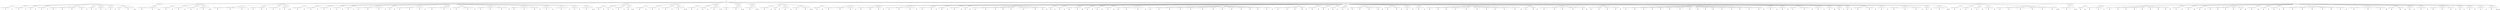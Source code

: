 digraph "b" {
newrank = true;
stylesheet = "style.css";
r0 [ label="0", style="dashed", shape=box, width=.28, height=.18, fontname="serif", fontsize=9.0 ];
{ rank=source; r0 };
v0 [ label="Boundary(8-295349-Fenland)", shape=ellipse, id="v0_Boundary(8-295349-Fenland)" fontname="sans-serif", fontsize=9.0,fixedsize=true, width=2.800000, height=.30 ];
v1 [ label="Boundary(10-1609095-Whittlesey)", shape=ellipse, id="v1_Boundary(10-1609095-Whittlesey)" fontname="sans-serif", fontsize=9.0,fixedsize=true, width=3.300000, height=.30 ];
v2 [ label="Street(Church Street)", shape=ellipse, id="v2_Street(Church Street)" fontname="sans-serif", fontsize=9.0,fixedsize=true, width=2.300000, height=.30 ];
v3 [ label="Building(685011752-Whittlesey Salvation Army)", shape=ellipse, id="v3_Building(685011752-Whittlesey Salvation Army)" fontname="sans-serif", fontsize=9.0,fixedsize=true, width=4.700000, height=.30 ];
v4 [ label="Street(Eastgate)", shape=ellipse, id="v4_Street(Eastgate)" fontname="sans-serif", fontsize=9.0,fixedsize=true, width=1.800000, height=.30 ];
v5 [ label="Building(9946755507-Harrison Rose Estate Agents)", shape=ellipse, id="v5_Building(9946755507-Harrison Rose Estate Agents)" fontname="sans-serif", fontsize=9.0,fixedsize=true, width=5.000000, height=.30 ];
v6 [ label="Street(High Causeway)", shape=ellipse, id="v6_Street(High Causeway)" fontname="sans-serif", fontsize=9.0,fixedsize=true, width=2.300000, height=.30 ];
v7 [ label="Building(1575974943-Heron Foods)", shape=ellipse, id="v7_Building(1575974943-Heron Foods)" fontname="sans-serif", fontsize=9.0,fixedsize=true, width=3.400000, height=.30 ];
v8 [ label="Street(Kings Delph)", shape=ellipse, id="v8_Street(Kings Delph)" fontname="sans-serif", fontsize=9.0,fixedsize=true, width=2.100000, height=.30 ];
v9 [ label="Building(4915712697-New Peterborough Auto)", shape=ellipse, id="v9_Building(4915712697-New Peterborough Auto)" fontname="sans-serif", fontsize=9.0,fixedsize=true, width=4.400000, height=.30 ];
v10 [ label="Street(Market Street)", shape=ellipse, id="v10_Street(Market Street)" fontname="sans-serif", fontsize=9.0,fixedsize=true, width=2.300000, height=.30 ];
v11 [ label="Building(5838014735-Whittlesey Museum)", shape=ellipse, id="v11_Building(5838014735-Whittlesey Museum)" fontname="sans-serif", fontsize=9.0,fixedsize=true, width=4.000000, height=.30 ];
v12 [ label="Building(1575955489-Quinns Bar)", shape=ellipse, id="v12_Building(1575955489-Quinns Bar)" fontname="sans-serif", fontsize=9.0,fixedsize=true, width=3.300000, height=.30 ];
v13 [ label="Building(11227976005-Boome Hair & Beauty)", shape=ellipse, id="v13_Building(11227976005-Boome Hair & Beauty)" fontname="sans-serif", fontsize=9.0,fixedsize=true, width=4.300000, height=.30 ];
v14 [ label="Building(11227975991-Aspect Fires)", shape=ellipse, id="v14_Building(11227975991-Aspect Fires)" fontname="sans-serif", fontsize=9.0,fixedsize=true, width=3.600000, height=.30 ];
v15 [ label="Street(Queen Street)", shape=ellipse, id="v15_Street(Queen Street)" fontname="sans-serif", fontsize=9.0,fixedsize=true, width=2.200000, height=.30 ];
v16 [ label="Building(9258516308-Domino's)", shape=ellipse, id="v16_Building(9258516308-Domino's)" fontname="sans-serif", fontsize=9.0,fixedsize=true, width=3.100000, height=.30 ];
v17 [ label="Street(Ramsey Road)", shape=ellipse, id="v17_Street(Ramsey Road)" fontname="sans-serif", fontsize=9.0,fixedsize=true, width=2.100000, height=.30 ];
v18 [ label="Building(696928875-The Boat Inn)", shape=ellipse, id="v18_Building(696928875-The Boat Inn)" fontname="sans-serif", fontsize=9.0,fixedsize=true, width=3.400000, height=.30 ];
v19 [ label="Street(Victory Avenue)", shape=ellipse, id="v19_Street(Victory Avenue)" fontname="sans-serif", fontsize=9.0,fixedsize=true, width=2.400000, height=.30 ];
v20 [ label="Building(765346115-Nisa Local)", shape=ellipse, id="v20_Building(765346115-Nisa Local)" fontname="sans-serif", fontsize=9.0,fixedsize=true, width=3.200000, height=.30 ];
v21 [ label="Street(West Delph)", shape=ellipse, id="v21_Street(West Delph)" fontname="sans-serif", fontsize=9.0,fixedsize=true, width=2.000000, height=.30 ];
v22 [ label="Building(701830344-Spar)", shape=ellipse, id="v22_Building(701830344-Spar)" fontname="sans-serif", fontsize=9.0,fixedsize=true, width=2.600000, height=.30 ];
v23 [ label="Building(701830343-BP Delph Service Station)", shape=ellipse, id="v23_Building(701830343-BP Delph Service Station)" fontname="sans-serif", fontsize=9.0,fixedsize=true, width=4.600000, height=.30 ];
v24 [ label="Boundary(10-1609075-Benwick)", shape=ellipse, id="v24_Boundary(10-1609075-Benwick)" fontname="sans-serif", fontsize=9.0,fixedsize=true, width=3.000000, height=.30 ];
v25 [ label="Street(High Street)", shape=ellipse, id="v25_Street(High Street)" fontname="sans-serif", fontsize=9.0,fixedsize=true, width=2.100000, height=.30 ];
v26 [ label="Building(232140557-Benwick Primary School)", shape=ellipse, id="v26_Building(232140557-Benwick Primary School)" fontname="sans-serif", fontsize=9.0,fixedsize=true, width=4.400000, height=.30 ];
v27 [ label="Building(232140556-Benwick Village Hall)", shape=ellipse, id="v27_Building(232140556-Benwick Village Hall)" fontname="sans-serif", fontsize=9.0,fixedsize=true, width=4.200000, height=.30 ];
v28 [ label="Boundary(10-1609067-Wimblington)", shape=ellipse, id="v28_Boundary(10-1609067-Wimblington)" fontname="sans-serif", fontsize=9.0,fixedsize=true, width=3.400000, height=.30 ];
v29 [ label="Street(Addison Road)", shape=ellipse, id="v29_Street(Addison Road)" fontname="sans-serif", fontsize=9.0,fixedsize=true, width=2.200000, height=.30 ];
v30 [ label="Building(1132033991-Wimblington Parish Hall)", shape=ellipse, id="v30_Building(1132033991-Wimblington Parish Hall)" fontname="sans-serif", fontsize=9.0,fixedsize=true, width=4.600000, height=.30 ];
v31 [ label="Street(Block Fen Drove)", shape=ellipse, id="v31_Street(Block Fen Drove)" fontname="sans-serif", fontsize=9.0,fixedsize=true, width=2.500000, height=.30 ];
v32 [ label="Building(1174434759-Block Fen Animal Centre)", shape=ellipse, id="v32_Building(1174434759-Block Fen Animal Centre)" fontname="sans-serif", fontsize=9.0,fixedsize=true, width=4.600000, height=.30 ];
v33 [ label="Street(Doddington Road)", shape=ellipse, id="v33_Street(Doddington Road)" fontname="sans-serif", fontsize=9.0,fixedsize=true, width=2.500000, height=.30 ];
v34 [ label="Building(4028582729-Sisco Service Station)", shape=ellipse, id="v34_Building(4028582729-Sisco Service Station)" fontname="sans-serif", fontsize=9.0,fixedsize=true, width=4.400000, height=.30 ];
v35 [ label="Street(Norfolk Street)", shape=ellipse, id="v35_Street(Norfolk Street)" fontname="sans-serif", fontsize=9.0,fixedsize=true, width=2.400000, height=.30 ];
v36 [ label="Building(619006045-Wimblington Post Office)", shape=ellipse, id="v36_Building(619006045-Wimblington Post Office)" fontname="sans-serif", fontsize=9.0,fixedsize=true, width=4.500000, height=.30 ];
v37 [ label="Boundary(10-1609011-Doddington)", shape=ellipse, id="v37_Boundary(10-1609011-Doddington)" fontname="sans-serif", fontsize=9.0,fixedsize=true, width=3.300000, height=.30 ];
v38 [ label="Street(Benwick Road)", shape=ellipse, id="v38_Street(Benwick Road)" fontname="sans-serif", fontsize=9.0,fixedsize=true, width=2.200000, height=.30 ];
v39 [ label="Building(967262153-Fields End Water Caravan Park)", shape=ellipse, id="v39_Building(967262153-Fields End Water Caravan Park)" fontname="sans-serif", fontsize=9.0,fixedsize=true, width=5.100000, height=.30 ];
v40 [ label="Building(534683833-Doddington Community Hospital)", shape=ellipse, id="v40_Building(534683833-Doddington Community Hospital)" fontname="sans-serif", fontsize=9.0,fixedsize=true, width=5.100000, height=.30 ];
v41 [ label="Building(460081184-Doddington Village Hall)", shape=ellipse, id="v41_Building(460081184-Doddington Village Hall)" fontname="sans-serif", fontsize=9.0,fixedsize=true, width=4.500000, height=.30 ];
v42 [ label="Street(High Street)", shape=ellipse, id="v42_Street(High Street)" fontname="sans-serif", fontsize=9.0,fixedsize=true, width=2.100000, height=.30 ];
v43 [ label="Building(8827590605-Reflections)", shape=ellipse, id="v43_Building(8827590605-Reflections)" fontname="sans-serif", fontsize=9.0,fixedsize=true, width=3.400000, height=.30 ];
v44 [ label="Building(8827590604-Bowls Bi-Us)", shape=ellipse, id="v44_Building(8827590604-Bowls Bi-Us)" fontname="sans-serif", fontsize=9.0,fixedsize=true, width=3.400000, height=.30 ];
v45 [ label="Street(New Street)", shape=ellipse, id="v45_Street(New Street)" fontname="sans-serif", fontsize=9.0,fixedsize=true, width=2.000000, height=.30 ];
v46 [ label="Building(516166295-Doddington Methodist Church)", shape=ellipse, id="v46_Building(516166295-Doddington Methodist Church)" fontname="sans-serif", fontsize=9.0,fixedsize=true, width=4.900000, height=.30 ];
v47 [ label="Street(Parson's Land Drove)", shape=ellipse, id="v47_Street(Parson's Land Drove)" fontname="sans-serif", fontsize=9.0,fixedsize=true, width=2.900000, height=.30 ];
v48 [ label="Building(396054414-The Warren)", shape=ellipse, id="v48_Building(396054414-The Warren)" fontname="sans-serif", fontsize=9.0,fixedsize=true, width=3.200000, height=.30 ];
v49 [ label="Boundary(10-1608975-Chatteris)", shape=ellipse, id="v49_Boundary(10-1608975-Chatteris)" fontname="sans-serif", fontsize=9.0,fixedsize=true, width=3.200000, height=.30 ];
v50 [ label="Street(Albert Way)", shape=ellipse, id="v50_Street(Albert Way)" fontname="sans-serif", fontsize=9.0,fixedsize=true, width=2.000000, height=.30 ];
v51 [ label="Building(656405037-Suttons Performance Packaging)", shape=ellipse, id="v51_Building(656405037-Suttons Performance Packaging)" fontname="sans-serif", fontsize=9.0,fixedsize=true, width=5.100000, height=.30 ];
v52 [ label="Street(Bridge Street)", shape=ellipse, id="v52_Street(Bridge Street)" fontname="sans-serif", fontsize=9.0,fixedsize=true, width=2.300000, height=.30 ];
v53 [ label="Building(821400931-ALS Food and Pharmaceutical)", shape=ellipse, id="v53_Building(821400931-ALS Food and Pharmaceutical)" fontname="sans-serif", fontsize=9.0,fixedsize=true, width=4.900000, height=.30 ];
v54 [ label="Street(Burnsfield Street)", shape=ellipse, id="v54_Street(Burnsfield Street)" fontname="sans-serif", fontsize=9.0,fixedsize=true, width=2.700000, height=.30 ];
v55 [ label="Building(232135218-Kingsfield Primary School)", shape=ellipse, id="v55_Building(232135218-Kingsfield Primary School)" fontname="sans-serif", fontsize=9.0,fixedsize=true, width=4.700000, height=.30 ];
v56 [ label="Street(Church Lane)", shape=ellipse, id="v56_Street(Church Lane)" fontname="sans-serif", fontsize=9.0,fixedsize=true, width=2.100000, height=.30 ];
v57 [ label="Building(656404708-Chatteris Town Council)", shape=ellipse, id="v57_Building(656404708-Chatteris Town Council)" fontname="sans-serif", fontsize=9.0,fixedsize=true, width=4.400000, height=.30 ];
v58 [ label="Street(Dock Road)", shape=ellipse, id="v58_Street(Dock Road)" fontname="sans-serif", fontsize=9.0,fixedsize=true, width=1.900000, height=.30 ];
v59 [ label="Building(378287100-Interlink Express)", shape=ellipse, id="v59_Building(378287100-Interlink Express)" fontname="sans-serif", fontsize=9.0,fixedsize=true, width=3.900000, height=.30 ];
v60 [ label="Street(East Park Street)", shape=ellipse, id="v60_Street(East Park Street)" fontname="sans-serif", fontsize=9.0,fixedsize=true, width=2.600000, height=.30 ];
v61 [ label="Building(8972964459-So Dental)", shape=ellipse, id="v61_Building(8972964459-So Dental)" fontname="sans-serif", fontsize=9.0,fixedsize=true, width=3.200000, height=.30 ];
v62 [ label="Building(667143016-Museum of Armed Police)", shape=ellipse, id="v62_Building(667143016-Museum of Armed Police)" fontname="sans-serif", fontsize=9.0,fixedsize=true, width=4.400000, height=.30 ];
v63 [ label="Building(685011760-Chatteris Salvation Army)", shape=ellipse, id="v63_Building(685011760-Chatteris Salvation Army)" fontname="sans-serif", fontsize=9.0,fixedsize=true, width=4.600000, height=.30 ];
v64 [ label="Street(Fenland Way)", shape=ellipse, id="v64_Street(Fenland Way)" fontname="sans-serif", fontsize=9.0,fixedsize=true, width=2.100000, height=.30 ];
v65 [ label="Building(9457722834-Screwfix)", shape=ellipse, id="v65_Building(9457722834-Screwfix)" fontname="sans-serif", fontsize=9.0,fixedsize=true, width=3.100000, height=.30 ];
v66 [ label="Street(High Street)", shape=ellipse, id="v66_Street(High Street)" fontname="sans-serif", fontsize=9.0,fixedsize=true, width=2.100000, height=.30 ];
v67 [ label="Building(667503158-Allied Pharmacy)", shape=ellipse, id="v67_Building(667503158-Allied Pharmacy)" fontname="sans-serif", fontsize=9.0,fixedsize=true, width=3.700000, height=.30 ];
v68 [ label="Building(667503156-Chatteris Post Office)", shape=ellipse, id="v68_Building(667503156-Chatteris Post Office)" fontname="sans-serif", fontsize=9.0,fixedsize=true, width=4.300000, height=.30 ];
v69 [ label="Building(619004910-The George Hotel)", shape=ellipse, id="v69_Building(619004910-The George Hotel)" fontname="sans-serif", fontsize=9.0,fixedsize=true, width=3.800000, height=.30 ];
v70 [ label="Street(King Edward Road)", shape=ellipse, id="v70_Street(King Edward Road)" fontname="sans-serif", fontsize=9.0,fixedsize=true, width=2.600000, height=.30 ];
v71 [ label="Building(594963346-King Edward Community Centre)", shape=ellipse, id="v71_Building(594963346-King Edward Community Centre)" fontname="sans-serif", fontsize=9.0,fixedsize=true, width=5.000000, height=.30 ];
v72 [ label="Building(594962168-Chatteris Conservative Club)", shape=ellipse, id="v72_Building(594962168-Chatteris Conservative Club)" fontname="sans-serif", fontsize=9.0,fixedsize=true, width=4.900000, height=.30 ];
v73 [ label="Street(London Road)", shape=ellipse, id="v73_Street(London Road)" fontname="sans-serif", fontsize=9.0,fixedsize=true, width=2.100000, height=.30 ];
v74 [ label="Building(667503018-London Road Stores)", shape=ellipse, id="v74_Building(667503018-London Road Stores)" fontname="sans-serif", fontsize=9.0,fixedsize=true, width=4.000000, height=.30 ];
v75 [ label="Building(928235618-Seasons Garden Centre Chatteris)", shape=ellipse, id="v75_Building(928235618-Seasons Garden Centre Chatteris)" fontname="sans-serif", fontsize=9.0,fixedsize=true, width=5.300000, height=.30 ];
v76 [ label="Street(Market Hill)", shape=ellipse, id="v76_Street(Market Hill)" fontname="sans-serif", fontsize=9.0,fixedsize=true, width=2.100000, height=.30 ];
v77 [ label="Building(667143119-Leeding Estates LLP)", shape=ellipse, id="v77_Building(667143119-Leeding Estates LLP)" fontname="sans-serif", fontsize=9.0,fixedsize=true, width=4.100000, height=.30 ];
v78 [ label="Building(667143020-The Old Bakery)", shape=ellipse, id="v78_Building(667143020-The Old Bakery)" fontname="sans-serif", fontsize=9.0,fixedsize=true, width=3.600000, height=.30 ];
v79 [ label="Building(2405045814-Joe Perry's Snooker & Pool Palace)", shape=ellipse, id="v79_Building(2405045814-Joe Perry's Snooker & Pool Palace)" fontname="sans-serif", fontsize=9.0,fixedsize=true, width=5.600000, height=.30 ];
v80 [ label="Street(Park Street)", shape=ellipse, id="v80_Street(Park Street)" fontname="sans-serif", fontsize=9.0,fixedsize=true, width=2.100000, height=.30 ];
v81 [ label="Building(2405045809-Tranquility)", shape=ellipse, id="v81_Building(2405045809-Tranquility)" fontname="sans-serif", fontsize=9.0,fixedsize=true, width=3.400000, height=.30 ];
v82 [ label="Building(951973932-Chatteris Delivery Office)", shape=ellipse, id="v82_Building(951973932-Chatteris Delivery Office)" fontname="sans-serif", fontsize=9.0,fixedsize=true, width=4.700000, height=.30 ];
v83 [ label="Building(232133840-Chatteris Museum)", shape=ellipse, id="v83_Building(232133840-Chatteris Museum)" fontname="sans-serif", fontsize=9.0,fixedsize=true, width=3.800000, height=.30 ];
v84 [ label="Street(Prospect Way)", shape=ellipse, id="v84_Street(Prospect Way)" fontname="sans-serif", fontsize=9.0,fixedsize=true, width=2.200000, height=.30 ];
v85 [ label="Building(821400912-Upchurch Vehicle Services)", shape=ellipse, id="v85_Building(821400912-Upchurch Vehicle Services)" fontname="sans-serif", fontsize=9.0,fixedsize=true, width=4.700000, height=.30 ];
v86 [ label="Street(Station Street)", shape=ellipse, id="v86_Street(Station Street)" fontname="sans-serif", fontsize=9.0,fixedsize=true, width=2.400000, height=.30 ];
v87 [ label="Building(951973939-Chatteris Community Fire & Rescue Station)", shape=ellipse, id="v87_Building(951973939-Chatteris Community Fire & Rescue Station)" fontname="sans-serif", fontsize=9.0,fixedsize=true, width=6.300000, height=.30 ];
v88 [ label="Street(Turf Fen Lane)", shape=ellipse, id="v88_Street(Turf Fen Lane)" fontname="sans-serif", fontsize=9.0,fixedsize=true, width=2.300000, height=.30 ];
v89 [ label="Building(460953406-Wheelhead Farm)", shape=ellipse, id="v89_Building(460953406-Wheelhead Farm)" fontname="sans-serif", fontsize=9.0,fixedsize=true, width=3.600000, height=.30 ];
v90 [ label="Street(Wenny Road)", shape=ellipse, id="v90_Street(Wenny Road)" fontname="sans-serif", fontsize=9.0,fixedsize=true, width=2.000000, height=.30 ];
v91 [ label="Building(128431749-Cromwell Community College)", shape=ellipse, id="v91_Building(128431749-Cromwell Community College)" fontname="sans-serif", fontsize=9.0,fixedsize=true, width=4.800000, height=.30 ];
v92 [ label="Boundary(10-1608957-Manea)", shape=ellipse, id="v92_Boundary(10-1608957-Manea)" fontname="sans-serif", fontsize=9.0,fixedsize=true, width=2.800000, height=.30 ];
v93 [ label="Street(Byall Fen Drove)", shape=ellipse, id="v93_Street(Byall Fen Drove)" fontname="sans-serif", fontsize=9.0,fixedsize=true, width=2.500000, height=.30 ];
v94 [ label="Building(2724313724-K&R Lumber)", shape=ellipse, id="v94_Building(2724313724-K&R Lumber)" fontname="sans-serif", fontsize=9.0,fixedsize=true, width=3.300000, height=.30 ];
v95 [ label="Street(Day's Lode Road)", shape=ellipse, id="v95_Street(Day's Lode Road)" fontname="sans-serif", fontsize=9.0,fixedsize=true, width=2.500000, height=.30 ];
v96 [ label="Building(149777663-2 The Mill)", shape=ellipse, id="v96_Building(149777663-2 The Mill)" fontname="sans-serif", fontsize=9.0,fixedsize=true, width=3.200000, height=.30 ];
v97 [ label="Street(School Lane)", shape=ellipse, id="v97_Street(School Lane)" fontname="sans-serif", fontsize=9.0,fixedsize=true, width=2.100000, height=.30 ];
v98 [ label="Building(236338313-Manea Village Hall)", shape=ellipse, id="v98_Building(236338313-Manea Village Hall)" fontname="sans-serif", fontsize=9.0,fixedsize=true, width=4.000000, height=.30 ];
v99 [ label="Street(Station Road)", shape=ellipse, id="v99_Street(Station Road)" fontname="sans-serif", fontsize=9.0,fixedsize=true, width=2.200000, height=.30 ];
v100 [ label="Building(43401074-Manea)", shape=ellipse, id="v100_Building(43401074-Manea)" fontname="sans-serif", fontsize=9.0,fixedsize=true, width=2.600000, height=.30 ];
v101 [ label="Boundary(10-1608954-Tydd St. Giles)", shape=ellipse, id="v101_Boundary(10-1608954-Tydd St. Giles)" fontname="sans-serif", fontsize=9.0,fixedsize=true, width=3.700000, height=.30 ];
v102 [ label="Street(Black Lane)", shape=ellipse, id="v102_Street(Black Lane)" fontname="sans-serif", fontsize=9.0,fixedsize=true, width=2.000000, height=.30 ];
v103 [ label="Building(12097538051-Hawthorne Farm Wisbech)", shape=ellipse, id="v103_Building(12097538051-Hawthorne Farm Wisbech)" fontname="sans-serif", fontsize=9.0,fixedsize=true, width=4.600000, height=.30 ];
v104 [ label="Street(Broad Drove East)", shape=ellipse, id="v104_Street(Broad Drove East)" fontname="sans-serif", fontsize=9.0,fixedsize=true, width=2.600000, height=.30 ];
v105 [ label="Building(5652641131-Tydd St Giles Post Office)", shape=ellipse, id="v105_Building(5652641131-Tydd St Giles Post Office)" fontname="sans-serif", fontsize=9.0,fixedsize=true, width=4.800000, height=.30 ];
v106 [ label="Street(Catlings Lane)", shape=ellipse, id="v106_Street(Catlings Lane)" fontname="sans-serif", fontsize=9.0,fixedsize=true, width=2.300000, height=.30 ];
v107 [ label="Building(149167584-Wisbech Compressor Station)", shape=ellipse, id="v107_Building(149167584-Wisbech Compressor Station)" fontname="sans-serif", fontsize=9.0,fixedsize=true, width=4.800000, height=.30 ];
v108 [ label="Street(Kirkgate)", shape=ellipse, id="v108_Street(Kirkgate)" fontname="sans-serif", fontsize=9.0,fixedsize=true, width=1.800000, height=.30 ];
v109 [ label="Building(51698757-Tydd St Giles Golf Course)", shape=ellipse, id="v109_Building(51698757-Tydd St Giles Golf Course)" fontname="sans-serif", fontsize=9.0,fixedsize=true, width=4.600000, height=.30 ];
v110 [ label="Boundary(10-1608943-Newton)", shape=ellipse, id="v110_Boundary(10-1608943-Newton)" fontname="sans-serif", fontsize=9.0,fixedsize=true, width=2.900000, height=.30 ];
v111 [ label="Street(Church Lane)", shape=ellipse, id="v111_Street(Church Lane)" fontname="sans-serif", fontsize=9.0,fixedsize=true, width=2.100000, height=.30 ];
v112 [ label="Building(5652641133-Newton Post Office)", shape=ellipse, id="v112_Building(5652641133-Newton Post Office)" fontname="sans-serif", fontsize=9.0,fixedsize=true, width=4.100000, height=.30 ];
v113 [ label="Street(Fitton End Road)", shape=ellipse, id="v113_Street(Fitton End Road)" fontname="sans-serif", fontsize=9.0,fixedsize=true, width=2.500000, height=.30 ];
v114 [ label="Building(564453843-Cambian Willows)", shape=ellipse, id="v114_Building(564453843-Cambian Willows)" fontname="sans-serif", fontsize=9.0,fixedsize=true, width=3.700000, height=.30 ];
v115 [ label="Street(Goodens Lane)", shape=ellipse, id="v115_Street(Goodens Lane)" fontname="sans-serif", fontsize=9.0,fixedsize=true, width=2.200000, height=.30 ];
v116 [ label="Building(399258656-Chartwell House School)", shape=ellipse, id="v116_Building(399258656-Chartwell House School)" fontname="sans-serif", fontsize=9.0,fixedsize=true, width=4.400000, height=.30 ];
v117 [ label="Boundary(10-1608933-Leverington)", shape=ellipse, id="v117_Boundary(10-1608933-Leverington)" fontname="sans-serif", fontsize=9.0,fixedsize=true, width=3.400000, height=.30 ];
v118 [ label="Boundary(10-1608896-Gorefield)", shape=ellipse, id="v118_Boundary(10-1608896-Gorefield)" fontname="sans-serif", fontsize=9.0,fixedsize=true, width=3.200000, height=.30 ];
v119 [ label="Street(High Road)", shape=ellipse, id="v119_Street(High Road)" fontname="sans-serif", fontsize=9.0,fixedsize=true, width=1.900000, height=.30 ];
v120 [ label="Building(1305378324-The Woodman's Cottage)", shape=ellipse, id="v120_Building(1305378324-The Woodman's Cottage)" fontname="sans-serif", fontsize=9.0,fixedsize=true, width=4.400000, height=.30 ];
v121 [ label="Boundary(10-1608885-Parson Drove)", shape=ellipse, id="v121_Boundary(10-1608885-Parson Drove)" fontname="sans-serif", fontsize=9.0,fixedsize=true, width=3.500000, height=.30 ];
v122 [ label="Street(Main Road)", shape=ellipse, id="v122_Street(Main Road)" fontname="sans-serif", fontsize=9.0,fixedsize=true, width=1.900000, height=.30 ];
v123 [ label="Building(1221874456-Parson Drove Village Hall)", shape=ellipse, id="v123_Building(1221874456-Parson Drove Village Hall)" fontname="sans-serif", fontsize=9.0,fixedsize=true, width=4.800000, height=.30 ];
v124 [ label="Boundary(10-1608877-Wisbech St. Mary)", shape=ellipse, id="v124_Boundary(10-1608877-Wisbech St. Mary)" fontname="sans-serif", fontsize=9.0,fixedsize=true, width=3.900000, height=.30 ];
v125 [ label="Street(Beechings Close)", shape=ellipse, id="v125_Street(Beechings Close)" fontname="sans-serif", fontsize=9.0,fixedsize=true, width=2.500000, height=.30 ];
v126 [ label="Building(411673165-Wisbech St Mary Village Hall)", shape=ellipse, id="v126_Building(411673165-Wisbech St Mary Village Hall)" fontname="sans-serif", fontsize=9.0,fixedsize=true, width=5.000000, height=.30 ];
v127 [ label="Street(Fen Road)", shape=ellipse, id="v127_Street(Fen Road)" fontname="sans-serif", fontsize=9.0,fixedsize=true, width=1.800000, height=.30 ];
v128 [ label="Building(771070160-Shell)", shape=ellipse, id="v128_Building(771070160-Shell)" fontname="sans-serif", fontsize=9.0,fixedsize=true, width=2.700000, height=.30 ];
v129 [ label="Street(Murrow Bank)", shape=ellipse, id="v129_Street(Murrow Bank)" fontname="sans-serif", fontsize=9.0,fixedsize=true, width=2.100000, height=.30 ];
v130 [ label="Building(1297792914-Murrow Village Hall)", shape=ellipse, id="v130_Building(1297792914-Murrow Village Hall)" fontname="sans-serif", fontsize=9.0,fixedsize=true, width=4.200000, height=.30 ];
v131 [ label="Street(Station Road)", shape=ellipse, id="v131_Street(Station Road)" fontname="sans-serif", fontsize=9.0,fixedsize=true, width=2.200000, height=.30 ];
v132 [ label="Building(49977656-Delamore Nursery)", shape=ellipse, id="v132_Building(49977656-Delamore Nursery)" fontname="sans-serif", fontsize=9.0,fixedsize=true, width=3.700000, height=.30 ];
v133 [ label="Building(1087920471-Fens Falconry)", shape=ellipse, id="v133_Building(1087920471-Fens Falconry)" fontname="sans-serif", fontsize=9.0,fixedsize=true, width=3.600000, height=.30 ];
v134 [ label="Boundary(10-1608858-Wisbech)", shape=ellipse, id="v134_Boundary(10-1608858-Wisbech)" fontname="sans-serif", fontsize=9.0,fixedsize=true, width=3.000000, height=.30 ];
v135 [ label="Street(Blackfriars Road)", shape=ellipse, id="v135_Street(Blackfriars Road)" fontname="sans-serif", fontsize=9.0,fixedsize=true, width=2.600000, height=.30 ];
v136 [ label="Building(406495432-Britannia Café)", shape=ellipse, id="v136_Building(406495432-Britannia Café)" fontname="sans-serif", fontsize=9.0,fixedsize=true, width=3.700000, height=.30 ];
v137 [ label="Street(Boleness Road)", shape=ellipse, id="v137_Street(Boleness Road)" fontname="sans-serif", fontsize=9.0,fixedsize=true, width=2.300000, height=.30 ];
v138 [ label="Building(572494836-Wisbech Recycling Centre)", shape=ellipse, id="v138_Building(572494836-Wisbech Recycling Centre)" fontname="sans-serif", fontsize=9.0,fixedsize=true, width=4.600000, height=.30 ];
v139 [ label="Building(410963512-Partner Logistics Wisbech)", shape=ellipse, id="v139_Building(410963512-Partner Logistics Wisbech)" fontname="sans-serif", fontsize=9.0,fixedsize=true, width=4.700000, height=.30 ];
v140 [ label="Building(410962545-Howdens Joinery)", shape=ellipse, id="v140_Building(410962545-Howdens Joinery)" fontname="sans-serif", fontsize=9.0,fixedsize=true, width=3.700000, height=.30 ];
v141 [ label="Street(Bridge Street)", shape=ellipse, id="v141_Street(Bridge Street)" fontname="sans-serif", fontsize=9.0,fixedsize=true, width=2.300000, height=.30 ];
v142 [ label="Building(406475080-WMS Recruitment)", shape=ellipse, id="v142_Building(406475080-WMS Recruitment)" fontname="sans-serif", fontsize=9.0,fixedsize=true, width=3.700000, height=.30 ];
v143 [ label="Building(406475078-Robert Godards)", shape=ellipse, id="v143_Building(406475078-Robert Godards)" fontname="sans-serif", fontsize=9.0,fixedsize=true, width=3.600000, height=.30 ];
v144 [ label="Building(406475076-C. Carters)", shape=ellipse, id="v144_Building(406475076-C. Carters)" fontname="sans-serif", fontsize=9.0,fixedsize=true, width=3.200000, height=.30 ];
v145 [ label="Street(Chapel Road)", shape=ellipse, id="v145_Street(Chapel Road)" fontname="sans-serif", fontsize=9.0,fixedsize=true, width=2.100000, height=.30 ];
v146 [ label="Building(427501578-Gibbs Carpet Centre)", shape=ellipse, id="v146_Building(427501578-Gibbs Carpet Centre)" fontname="sans-serif", fontsize=9.0,fixedsize=true, width=4.100000, height=.30 ];
v147 [ label="Building(427501577-Banks Barber Shop)", shape=ellipse, id="v147_Building(427501577-Banks Barber Shop)" fontname="sans-serif", fontsize=9.0,fixedsize=true, width=3.900000, height=.30 ];
v148 [ label="Building(427501572-Allied Surveyors and Valuers)", shape=ellipse, id="v148_Building(427501572-Allied Surveyors and Valuers)" fontname="sans-serif", fontsize=9.0,fixedsize=true, width=5.000000, height=.30 ];
v149 [ label="Street(Chase Street)", shape=ellipse, id="v149_Street(Chase Street)" fontname="sans-serif", fontsize=9.0,fixedsize=true, width=2.200000, height=.30 ];
v150 [ label="Building(426110607-Surprise Cottage)", shape=ellipse, id="v150_Building(426110607-Surprise Cottage)" fontname="sans-serif", fontsize=9.0,fixedsize=true, width=3.800000, height=.30 ];
v151 [ label="Building(426110575-Capstan House)", shape=ellipse, id="v151_Building(426110575-Capstan House)" fontname="sans-serif", fontsize=9.0,fixedsize=true, width=3.500000, height=.30 ];
v152 [ label="Street(Church Terrace)", shape=ellipse, id="v152_Street(Church Terrace)" fontname="sans-serif", fontsize=9.0,fixedsize=true, width=2.400000, height=.30 ];
v153 [ label="Building(406340345-Inspiration House)", shape=ellipse, id="v153_Building(406340345-Inspiration House)" fontname="sans-serif", fontsize=9.0,fixedsize=true, width=3.900000, height=.30 ];
v154 [ label="Street(Coalwharf Road)", shape=ellipse, id="v154_Street(Coalwharf Road)" fontname="sans-serif", fontsize=9.0,fixedsize=true, width=2.400000, height=.30 ];
v155 [ label="Building(406854059-Olive AP Academy - Nene Valley)", shape=ellipse, id="v155_Building(406854059-Olive AP Academy - Nene Valley)" fontname="sans-serif", fontsize=9.0,fixedsize=true, width=5.200000, height=.30 ];
v156 [ label="Street(Cornhill)", shape=ellipse, id="v156_Street(Cornhill)" fontname="sans-serif", fontsize=9.0,fixedsize=true, width=1.800000, height=.30 ];
v157 [ label="Building(406779556-HSBC UK)", shape=ellipse, id="v157_Building(406779556-HSBC UK)" fontname="sans-serif", fontsize=9.0,fixedsize=true, width=2.900000, height=.30 ];
v158 [ label="Street(Cromwell Road)", shape=ellipse, id="v158_Street(Cromwell Road)" fontname="sans-serif", fontsize=9.0,fixedsize=true, width=2.300000, height=.30 ];
v159 [ label="Building(655203546-Iolanda Kennels)", shape=ellipse, id="v159_Building(655203546-Iolanda Kennels)" fontname="sans-serif", fontsize=9.0,fixedsize=true, width=3.700000, height=.30 ];
v160 [ label="Building(534175678-Tapping House Charity Shop)", shape=ellipse, id="v160_Building(534175678-Tapping House Charity Shop)" fontname="sans-serif", fontsize=9.0,fixedsize=true, width=4.800000, height=.30 ];
v161 [ label="Building(534175677-Shoe Zone)", shape=ellipse, id="v161_Building(534175677-Shoe Zone)" fontname="sans-serif", fontsize=9.0,fixedsize=true, width=3.100000, height=.30 ];
v162 [ label="Building(534175674-Argos)", shape=ellipse, id="v162_Building(534175674-Argos)" fontname="sans-serif", fontsize=9.0,fixedsize=true, width=2.700000, height=.30 ];
v163 [ label="Building(534175671-Poundstretcher)", shape=ellipse, id="v163_Building(534175671-Poundstretcher)" fontname="sans-serif", fontsize=9.0,fixedsize=true, width=3.600000, height=.30 ];
v164 [ label="Building(430870472-Anglia Community Eye Service (ACES) Clinic)", shape=ellipse, id="v164_Building(430870472-Anglia Community Eye Service (ACES) Clinic)" fontname="sans-serif", fontsize=9.0,fixedsize=true, width=6.400000, height=.30 ];
v165 [ label="Building(425609001-Tesco Extra)", shape=ellipse, id="v165_Building(425609001-Tesco Extra)" fontname="sans-serif", fontsize=9.0,fixedsize=true, width=3.300000, height=.30 ];
v166 [ label="Building(392696881-Lidl)", shape=ellipse, id="v166_Building(392696881-Lidl)" fontname="sans-serif", fontsize=9.0,fixedsize=true, width=2.600000, height=.30 ];
v167 [ label="Street(De Havilland Road)", shape=ellipse, id="v167_Street(De Havilland Road)" fontname="sans-serif", fontsize=9.0,fixedsize=true, width=2.700000, height=.30 ];
v168 [ label="Building(425652951-Boots)", shape=ellipse, id="v168_Building(425652951-Boots)" fontname="sans-serif", fontsize=9.0,fixedsize=true, width=2.700000, height=.30 ];
v169 [ label="Street(Edinburgh Drive)", shape=ellipse, id="v169_Street(Edinburgh Drive)" fontname="sans-serif", fontsize=9.0,fixedsize=true, width=2.500000, height=.30 ];
v170 [ label="Building(680174420-Yummy Yummy)", shape=ellipse, id="v170_Building(680174420-Yummy Yummy)" fontname="sans-serif", fontsize=9.0,fixedsize=true, width=3.300000, height=.30 ];
v171 [ label="Street(Elizabeth Terrace)", shape=ellipse, id="v171_Street(Elizabeth Terrace)" fontname="sans-serif", fontsize=9.0,fixedsize=true, width=2.700000, height=.30 ];
v172 [ label="Building(415835178-R M Plater)", shape=ellipse, id="v172_Building(415835178-R M Plater)" fontname="sans-serif", fontsize=9.0,fixedsize=true, width=3.200000, height=.30 ];
v173 [ label="Building(413203579-Boyden Court)", shape=ellipse, id="v173_Building(413203579-Boyden Court)" fontname="sans-serif", fontsize=9.0,fixedsize=true, width=3.400000, height=.30 ];
v174 [ label="Street(Enterprise Way)", shape=ellipse, id="v174_Street(Enterprise Way)" fontname="sans-serif", fontsize=9.0,fixedsize=true, width=2.400000, height=.30 ];
v175 [ label="Building(411090242-SB Components)", shape=ellipse, id="v175_Building(411090242-SB Components)" fontname="sans-serif", fontsize=9.0,fixedsize=true, width=3.500000, height=.30 ];
v176 [ label="Street(Exchange Square)", shape=ellipse, id="v176_Street(Exchange Square)" fontname="sans-serif", fontsize=9.0,fixedsize=true, width=2.500000, height=.30 ];
v177 [ label="Building(411114018-The Retreat)", shape=ellipse, id="v177_Building(411114018-The Retreat)" fontname="sans-serif", fontsize=9.0,fixedsize=true, width=3.300000, height=.30 ];
v178 [ label="Street(Harecroft Road)", shape=ellipse, id="v178_Street(Harecroft Road)" fontname="sans-serif", fontsize=9.0,fixedsize=true, width=2.400000, height=.30 ];
v179 [ label="Building(406341473-Hudson Leisure Centre)", shape=ellipse, id="v179_Building(406341473-Hudson Leisure Centre)" fontname="sans-serif", fontsize=9.0,fixedsize=true, width=4.300000, height=.30 ];
v180 [ label="Street(High Street)", shape=ellipse, id="v180_Street(High Street)" fontname="sans-serif", fontsize=9.0,fixedsize=true, width=2.100000, height=.30 ];
v181 [ label="Building(399142666-Mencap)", shape=ellipse, id="v181_Building(399142666-Mencap)" fontname="sans-serif", fontsize=9.0,fixedsize=true, width=2.800000, height=.30 ];
v182 [ label="Building(399141338-Clearer Hearing)", shape=ellipse, id="v182_Building(399141338-Clearer Hearing)" fontname="sans-serif", fontsize=9.0,fixedsize=true, width=3.700000, height=.30 ];
v183 [ label="Building(399141335-Simply Sweet Bakery and Coffee Shop)", shape=ellipse, id="v183_Building(399141335-Simply Sweet Bakery and Coffee Shop)" fontname="sans-serif", fontsize=9.0,fixedsize=true, width=5.700000, height=.30 ];
v184 [ label="Street(Hill Street)", shape=ellipse, id="v184_Street(Hill Street)" fontname="sans-serif", fontsize=9.0,fixedsize=true, width=2.100000, height=.30 ];
v185 [ label="Building(406324611-Tan Express)", shape=ellipse, id="v185_Building(406324611-Tan Express)" fontname="sans-serif", fontsize=9.0,fixedsize=true, width=3.300000, height=.30 ];
v186 [ label="Building(406324609-Avormen Apparel)", shape=ellipse, id="v186_Building(406324609-Avormen Apparel)" fontname="sans-serif", fontsize=9.0,fixedsize=true, width=3.700000, height=.30 ];
v187 [ label="Building(406324606-The Cutting & Beauty Rooms)", shape=ellipse, id="v187_Building(406324606-The Cutting & Beauty Rooms)" fontname="sans-serif", fontsize=9.0,fixedsize=true, width=4.800000, height=.30 ];
v188 [ label="Building(406324604-A Touch of Class)", shape=ellipse, id="v188_Building(406324604-A Touch of Class)" fontname="sans-serif", fontsize=9.0,fixedsize=true, width=3.800000, height=.30 ];
v189 [ label="Building(406324599-Addiction Tattoo Parlour)", shape=ellipse, id="v189_Building(406324599-Addiction Tattoo Parlour)" fontname="sans-serif", fontsize=9.0,fixedsize=true, width=4.600000, height=.30 ];
v190 [ label="Building(406324595-Picturesque Framing & Gallery)", shape=ellipse, id="v190_Building(406324595-Picturesque Framing & Gallery)" fontname="sans-serif", fontsize=9.0,fixedsize=true, width=5.100000, height=.30 ];
v191 [ label="Building(406324592-Prams & Toys)", shape=ellipse, id="v191_Building(406324592-Prams & Toys)" fontname="sans-serif", fontsize=9.0,fixedsize=true, width=3.400000, height=.30 ];
v192 [ label="Building(405019468-Horsefair Tavern)", shape=ellipse, id="v192_Building(405019468-Horsefair Tavern)" fontname="sans-serif", fontsize=9.0,fixedsize=true, width=3.800000, height=.30 ];
v193 [ label="Building(405019450-Baptist Church)", shape=ellipse, id="v193_Building(405019450-Baptist Church)" fontname="sans-serif", fontsize=9.0,fixedsize=true, width=3.600000, height=.30 ];
v194 [ label="Building(399141343-Evie's Sandwich Bar)", shape=ellipse, id="v194_Building(399141343-Evie's Sandwich Bar)" fontname="sans-serif", fontsize=9.0,fixedsize=true, width=4.100000, height=.30 ];
v195 [ label="Building(1019268652-Brewers)", shape=ellipse, id="v195_Building(1019268652-Brewers)" fontname="sans-serif", fontsize=9.0,fixedsize=true, width=3.000000, height=.30 ];
v196 [ label="Building(1019268651-Clippers)", shape=ellipse, id="v196_Building(1019268651-Clippers)" fontname="sans-serif", fontsize=9.0,fixedsize=true, width=3.100000, height=.30 ];
v197 [ label="Building(1019268650-The Floral Centre)", shape=ellipse, id="v197_Building(1019268650-The Floral Centre)" fontname="sans-serif", fontsize=9.0,fixedsize=true, width=4.000000, height=.30 ];
v198 [ label="Street(Horsefair)", shape=ellipse, id="v198_Street(Horsefair)" fontname="sans-serif", fontsize=9.0,fixedsize=true, width=1.900000, height=.30 ];
v199 [ label="Building(44978242-REMO Eco-Superstore)", shape=ellipse, id="v199_Building(44978242-REMO Eco-Superstore)" fontname="sans-serif", fontsize=9.0,fixedsize=true, width=4.000000, height=.30 ];
v200 [ label="Building(403978192-Heron Foods)", shape=ellipse, id="v200_Building(403978192-Heron Foods)" fontname="sans-serif", fontsize=9.0,fixedsize=true, width=3.300000, height=.30 ];
v201 [ label="Building(403978191-Wendy's)", shape=ellipse, id="v201_Building(403978191-Wendy's)" fontname="sans-serif", fontsize=9.0,fixedsize=true, width=2.900000, height=.30 ];
v202 [ label="Building(400450891-Costa)", shape=ellipse, id="v202_Building(400450891-Costa)" fontname="sans-serif", fontsize=9.0,fixedsize=true, width=2.700000, height=.30 ];
v203 [ label="Street(John Thompson Road)", shape=ellipse, id="v203_Street(John Thompson Road)" fontname="sans-serif", fontsize=9.0,fixedsize=true, width=2.800000, height=.30 ];
v204 [ label="Building(408314652-Wisbech Salvation Army)", shape=ellipse, id="v204_Building(408314652-Wisbech Salvation Army)" fontname="sans-serif", fontsize=9.0,fixedsize=true, width=4.400000, height=.30 ];
v205 [ label="Street(Kirkgate Street)", shape=ellipse, id="v205_Street(Kirkgate Street)" fontname="sans-serif", fontsize=9.0,fixedsize=true, width=2.500000, height=.30 ];
v206 [ label="Building(566833657-Tesco Express)", shape=ellipse, id="v206_Building(566833657-Tesco Express)" fontname="sans-serif", fontsize=9.0,fixedsize=true, width=3.500000, height=.30 ];
v207 [ label="Street(Lynn Road)", shape=ellipse, id="v207_Street(Lynn Road)" fontname="sans-serif", fontsize=9.0,fixedsize=true, width=1.900000, height=.30 ];
v208 [ label="Building(564289117-Langdale)", shape=ellipse, id="v208_Building(564289117-Langdale)" fontname="sans-serif", fontsize=9.0,fixedsize=true, width=3.000000, height=.30 ];
v209 [ label="Street(Mansell Road)", shape=ellipse, id="v209_Street(Mansell Road)" fontname="sans-serif", fontsize=9.0,fixedsize=true, width=2.200000, height=.30 ];
v210 [ label="Building(1018570456-35 Mansell Road)", shape=ellipse, id="v210_Building(1018570456-35 Mansell Road)" fontname="sans-serif", fontsize=9.0,fixedsize=true, width=3.800000, height=.30 ];
v211 [ label="Street(Market Place)", shape=ellipse, id="v211_Street(Market Place)" fontname="sans-serif", fontsize=9.0,fixedsize=true, width=2.200000, height=.30 ];
v212 [ label="Building(680235109-Timpson)", shape=ellipse, id="v212_Building(680235109-Timpson)" fontname="sans-serif", fontsize=9.0,fixedsize=true, width=2.900000, height=.30 ];
v213 [ label="Building(400450885-Loafers)", shape=ellipse, id="v213_Building(400450885-Loafers)" fontname="sans-serif", fontsize=9.0,fixedsize=true, width=2.900000, height=.30 ];
v214 [ label="Building(400450878-Royal Blue Meat Company)", shape=ellipse, id="v214_Building(400450878-Royal Blue Meat Company)" fontname="sans-serif", fontsize=9.0,fixedsize=true, width=4.500000, height=.30 ];
v215 [ label="Building(399141339-Savers)", shape=ellipse, id="v215_Building(399141339-Savers)" fontname="sans-serif", fontsize=9.0,fixedsize=true, width=2.800000, height=.30 ];
v216 [ label="Street(Market Street)", shape=ellipse, id="v216_Street(Market Street)" fontname="sans-serif", fontsize=9.0,fixedsize=true, width=2.300000, height=.30 ];
v217 [ label="Building(404799238-The Beauty House)", shape=ellipse, id="v217_Building(404799238-The Beauty House)" fontname="sans-serif", fontsize=9.0,fixedsize=true, width=3.800000, height=.30 ];
v218 [ label="Building(404799232-Dream House)", shape=ellipse, id="v218_Building(404799232-Dream House)" fontname="sans-serif", fontsize=9.0,fixedsize=true, width=3.300000, height=.30 ];
v219 [ label="Street(New Inn Yard)", shape=ellipse, id="v219_Street(New Inn Yard)" fontname="sans-serif", fontsize=9.0,fixedsize=true, width=2.200000, height=.30 ];
v220 [ label="Building(1019268649-Coyote Bar & Diner)", shape=ellipse, id="v220_Building(1019268649-Coyote Bar & Diner)" fontname="sans-serif", fontsize=9.0,fixedsize=true, width=4.100000, height=.30 ];
v221 [ label="Street(Norfolk Street)", shape=ellipse, id="v221_Street(Norfolk Street)" fontname="sans-serif", fontsize=9.0,fixedsize=true, width=2.400000, height=.30 ];
v222 [ label="Building(363350934-Wisbech Music Centre)", shape=ellipse, id="v222_Building(363350934-Wisbech Music Centre)" fontname="sans-serif", fontsize=9.0,fixedsize=true, width=4.200000, height=.30 ];
v223 [ label="Street(North Brink)", shape=ellipse, id="v223_Street(North Brink)" fontname="sans-serif", fontsize=9.0,fixedsize=true, width=2.100000, height=.30 ];
v224 [ label="Building(414879380-Sibalds Holme)", shape=ellipse, id="v224_Building(414879380-Sibalds Holme)" fontname="sans-serif", fontsize=9.0,fixedsize=true, width=3.500000, height=.30 ];
v225 [ label="Building(412246862-Rose Tavern)", shape=ellipse, id="v225_Building(412246862-Rose Tavern)" fontname="sans-serif", fontsize=9.0,fixedsize=true, width=3.300000, height=.30 ];
v226 [ label="Building(411103745-Red Lion)", shape=ellipse, id="v226_Building(411103745-Red Lion)" fontname="sans-serif", fontsize=9.0,fixedsize=true, width=3.000000, height=.30 ];
v227 [ label="Building(411103730-Friends Meeting House)", shape=ellipse, id="v227_Building(411103730-Friends Meeting House)" fontname="sans-serif", fontsize=9.0,fixedsize=true, width=4.300000, height=.30 ];
v228 [ label="Building(410109233-Peckover House & Gardens)", shape=ellipse, id="v228_Building(410109233-Peckover House & Gardens)" fontname="sans-serif", fontsize=9.0,fixedsize=true, width=4.600000, height=.30 ];
v229 [ label="Building(406779572-North Brink Surgery)", shape=ellipse, id="v229_Building(406779572-North Brink Surgery)" fontname="sans-serif", fontsize=9.0,fixedsize=true, width=4.100000, height=.30 ];
v230 [ label="Building(406779562-Phoenix Hotel)", shape=ellipse, id="v230_Building(406779562-Phoenix Hotel)" fontname="sans-serif", fontsize=9.0,fixedsize=true, width=3.500000, height=.30 ];
v231 [ label="Building(406779558-Lloyds Bank)", shape=ellipse, id="v231_Building(406779558-Lloyds Bank)" fontname="sans-serif", fontsize=9.0,fixedsize=true, width=3.300000, height=.30 ];
v232 [ label="Building(406779557-Hare & Hounds Hotel)", shape=ellipse, id="v232_Building(406779557-Hare & Hounds Hotel)" fontname="sans-serif", fontsize=9.0,fixedsize=true, width=4.100000, height=.30 ];
v233 [ label="Building(158073494-Wisbech Grammar School)", shape=ellipse, id="v233_Building(158073494-Wisbech Grammar School)" fontname="sans-serif", fontsize=9.0,fixedsize=true, width=4.400000, height=.30 ];
v234 [ label="Street(North End)", shape=ellipse, id="v234_Street(North End)" fontname="sans-serif", fontsize=9.0,fixedsize=true, width=1.900000, height=.30 ];
v235 [ label="Building(7494890980-Asda Café)", shape=ellipse, id="v235_Building(7494890980-Asda Café)" fontname="sans-serif", fontsize=9.0,fixedsize=true, width=3.300000, height=.30 ];
v236 [ label="Building(47366412-Asda)", shape=ellipse, id="v236_Building(47366412-Asda)" fontname="sans-serif", fontsize=9.0,fixedsize=true, width=2.500000, height=.30 ];
v237 [ label="Street(North Street)", shape=ellipse, id="v237_Street(North Street)" fontname="sans-serif", fontsize=9.0,fixedsize=true, width=2.200000, height=.30 ];
v238 [ label="Building(561641514-D & S News Wines & Food Store)", shape=ellipse, id="v238_Building(561641514-D & S News Wines & Food Store)" fontname="sans-serif", fontsize=9.0,fixedsize=true, width=5.100000, height=.30 ];
v239 [ label="Building(561641510-The Moghul)", shape=ellipse, id="v239_Building(561641510-The Moghul)" fontname="sans-serif", fontsize=9.0,fixedsize=true, width=3.200000, height=.30 ];
v240 [ label="Building(409045491-Shapers Gym)", shape=ellipse, id="v240_Building(409045491-Shapers Gym)" fontname="sans-serif", fontsize=9.0,fixedsize=true, width=3.300000, height=.30 ];
v241 [ label="Building(409038085-Wisbech Pet & Aquatics Centre)", shape=ellipse, id="v241_Building(409038085-Wisbech Pet & Aquatics Centre)" fontname="sans-serif", fontsize=9.0,fixedsize=true, width=5.100000, height=.30 ];
v242 [ label="Building(409038079-Ho Ho)", shape=ellipse, id="v242_Building(409038079-Ho Ho)" fontname="sans-serif", fontsize=9.0,fixedsize=true, width=2.700000, height=.30 ];
v243 [ label="Street(Norwich Road)", shape=ellipse, id="v243_Street(Norwich Road)" fontname="sans-serif", fontsize=9.0,fixedsize=true, width=2.200000, height=.30 ];
v244 [ label="Building(417961374-San San)", shape=ellipse, id="v244_Building(417961374-San San)" fontname="sans-serif", fontsize=9.0,fixedsize=true, width=2.900000, height=.30 ];
v245 [ label="Building(417961370-China Garden)", shape=ellipse, id="v245_Building(417961370-China Garden)" fontname="sans-serif", fontsize=9.0,fixedsize=true, width=3.400000, height=.30 ];
v246 [ label="Building(414882956-Three Tuns)", shape=ellipse, id="v246_Building(414882956-Three Tuns)" fontname="sans-serif", fontsize=9.0,fixedsize=true, width=3.200000, height=.30 ];
v247 [ label="Building(414882955-Seyon Store)", shape=ellipse, id="v247_Building(414882955-Seyon Store)" fontname="sans-serif", fontsize=9.0,fixedsize=true, width=3.300000, height=.30 ];
v248 [ label="Street(Old Market)", shape=ellipse, id="v248_Street(Old Market)" fontname="sans-serif", fontsize=9.0,fixedsize=true, width=2.000000, height=.30 ];
v249 [ label="Building(427501579-Granny's Cupboard)", shape=ellipse, id="v249_Building(427501579-Granny's Cupboard)" fontname="sans-serif", fontsize=9.0,fixedsize=true, width=3.900000, height=.30 ];
v250 [ label="Building(427501576-Vet Savers)", shape=ellipse, id="v250_Building(427501576-Vet Savers)" fontname="sans-serif", fontsize=9.0,fixedsize=true, width=3.200000, height=.30 ];
v251 [ label="Building(409038083-Burton Associates)", shape=ellipse, id="v251_Building(409038083-Burton Associates)" fontname="sans-serif", fontsize=9.0,fixedsize=true, width=3.900000, height=.30 ];
v252 [ label="Building(409038081-Imperial)", shape=ellipse, id="v252_Building(409038081-Imperial)" fontname="sans-serif", fontsize=9.0,fixedsize=true, width=3.000000, height=.30 ];
v253 [ label="Building(409038080-Dawn Til Dusk)", shape=ellipse, id="v253_Building(409038080-Dawn Til Dusk)" fontname="sans-serif", fontsize=9.0,fixedsize=true, width=3.500000, height=.30 ];
v254 [ label="Building(409038078-Café D'licious)", shape=ellipse, id="v254_Building(409038078-Café D'licious)" fontname="sans-serif", fontsize=9.0,fixedsize=true, width=3.700000, height=.30 ];
v255 [ label="Building(409038077-The Mortgage Specialists)", shape=ellipse, id="v255_Building(409038077-The Mortgage Specialists)" fontname="sans-serif", fontsize=9.0,fixedsize=true, width=4.600000, height=.30 ];
v256 [ label="Building(409038075-King's Head)", shape=ellipse, id="v256_Building(409038075-King's Head)" fontname="sans-serif", fontsize=9.0,fixedsize=true, width=3.300000, height=.30 ];
v257 [ label="Building(409038074-Barclays)", shape=ellipse, id="v257_Building(409038074-Barclays)" fontname="sans-serif", fontsize=9.0,fixedsize=true, width=3.000000, height=.30 ];
v258 [ label="Building(406779565-Wheelers)", shape=ellipse, id="v258_Building(406779565-Wheelers)" fontname="sans-serif", fontsize=9.0,fixedsize=true, width=3.000000, height=.30 ];
v259 [ label="Building(406779564-In Bloom)", shape=ellipse, id="v259_Building(406779564-In Bloom)" fontname="sans-serif", fontsize=9.0,fixedsize=true, width=3.000000, height=.30 ];
v260 [ label="Building(406779563-Riverside Interiors)", shape=ellipse, id="v260_Building(406779563-Riverside Interiors)" fontname="sans-serif", fontsize=9.0,fixedsize=true, width=4.100000, height=.30 ];
v261 [ label="Building(406779561-Peter Humphreys)", shape=ellipse, id="v261_Building(406779561-Peter Humphreys)" fontname="sans-serif", fontsize=9.0,fixedsize=true, width=3.700000, height=.30 ];
v262 [ label="Building(406779559-Mendis)", shape=ellipse, id="v262_Building(406779559-Mendis)" fontname="sans-serif", fontsize=9.0,fixedsize=true, width=2.800000, height=.30 ];
v263 [ label="Building(406779553-Wisbech Funeral Service)", shape=ellipse, id="v263_Building(406779553-Wisbech Funeral Service)" fontname="sans-serif", fontsize=9.0,fixedsize=true, width=4.500000, height=.30 ];
v264 [ label="Building(406779552-All For Paws)", shape=ellipse, id="v264_Building(406779552-All For Paws)" fontname="sans-serif", fontsize=9.0,fixedsize=true, width=3.400000, height=.30 ];
v265 [ label="Street(Oldfield Lane)", shape=ellipse, id="v265_Street(Oldfield Lane)" fontname="sans-serif", fontsize=9.0,fixedsize=true, width=2.300000, height=.30 ];
v266 [ label="Building(402328080-On Track Education Wisbech)", shape=ellipse, id="v266_Building(402328080-On Track Education Wisbech)" fontname="sans-serif", fontsize=9.0,fixedsize=true, width=4.800000, height=.30 ];
v267 [ label="Street(Queens Road)", shape=ellipse, id="v267_Street(Queens Road)" fontname="sans-serif", fontsize=9.0,fixedsize=true, width=2.100000, height=.30 ];
v268 [ label="Building(668362833-Queen Mary Centre)", shape=ellipse, id="v268_Building(668362833-Queen Mary Centre)" fontname="sans-serif", fontsize=9.0,fixedsize=true, width=3.900000, height=.30 ];
v269 [ label="Street(Ramnoth Road)", shape=ellipse, id="v269_Street(Ramnoth Road)" fontname="sans-serif", fontsize=9.0,fixedsize=true, width=2.200000, height=.30 ];
v270 [ label="Building(498095787-Awdry House)", shape=ellipse, id="v270_Building(498095787-Awdry House)" fontname="sans-serif", fontsize=9.0,fixedsize=true, width=3.300000, height=.30 ];
v271 [ label="Building(47217529-College of West Anglia (Wisbech Campus))", shape=ellipse, id="v271_Building(47217529-College of West Anglia (Wisbech Campus))" fontname="sans-serif", fontsize=9.0,fixedsize=true, width=6.000000, height=.30 ];
v272 [ label="Street(Saint Michael's Avenue)", shape=ellipse, id="v272_Street(Saint Michael's Avenue)" fontname="sans-serif", fontsize=9.0,fixedsize=true, width=3.200000, height=.30 ];
v273 [ label="Building(44584425-Oasis Community Centre)", shape=ellipse, id="v273_Building(44584425-Oasis Community Centre)" fontname="sans-serif", fontsize=9.0,fixedsize=true, width=4.300000, height=.30 ];
v274 [ label="Street(Salters Way)", shape=ellipse, id="v274_Street(Salters Way)" fontname="sans-serif", fontsize=9.0,fixedsize=true, width=2.100000, height=.30 ];
v275 [ label="Building(411090239-Fountain Frozen)", shape=ellipse, id="v275_Building(411090239-Fountain Frozen)" fontname="sans-serif", fontsize=9.0,fixedsize=true, width=3.700000, height=.30 ];
v276 [ label="Street(Sandown Road)", shape=ellipse, id="v276_Street(Sandown Road)" fontname="sans-serif", fontsize=9.0,fixedsize=true, width=2.200000, height=.30 ];
v277 [ label="Building(392773524-Farmfoods)", shape=ellipse, id="v277_Building(392773524-Farmfoods)" fontname="sans-serif", fontsize=9.0,fixedsize=true, width=3.100000, height=.30 ];
v278 [ label="Street(Sandyland)", shape=ellipse, id="v278_Street(Sandyland)" fontname="sans-serif", fontsize=9.0,fixedsize=true, width=1.900000, height=.30 ];
v279 [ label="Building(50996351-ALDI)", shape=ellipse, id="v279_Building(50996351-ALDI)" fontname="sans-serif", fontsize=9.0,fixedsize=true, width=2.500000, height=.30 ];
v280 [ label="Street(Somers Road)", shape=ellipse, id="v280_Street(Somers Road)" fontname="sans-serif", fontsize=9.0,fixedsize=true, width=2.100000, height=.30 ];
v281 [ label="Building(406482170-Wisbech Telephone Exchange)", shape=ellipse, id="v281_Building(406482170-Wisbech Telephone Exchange)" fontname="sans-serif", fontsize=9.0,fixedsize=true, width=4.800000, height=.30 ];
v282 [ label="Building(402231351-Cambian Wisbech School)", shape=ellipse, id="v282_Building(402231351-Cambian Wisbech School)" fontname="sans-serif", fontsize=9.0,fixedsize=true, width=4.400000, height=.30 ];
v283 [ label="Street(Union Place)", shape=ellipse, id="v283_Street(Union Place)" fontname="sans-serif", fontsize=9.0,fixedsize=true, width=2.100000, height=.30 ];
v284 [ label="Building(404799224-Cedar Tree Counselling)", shape=ellipse, id="v284_Building(404799224-Cedar Tree Counselling)" fontname="sans-serif", fontsize=9.0,fixedsize=true, width=4.400000, height=.30 ];
v285 [ label="Street(Union Street)", shape=ellipse, id="v285_Street(Union Street)" fontname="sans-serif", fontsize=9.0,fixedsize=true, width=2.200000, height=.30 ];
v286 [ label="Building(406324607-No.1 Nail and Beauty Bar)", shape=ellipse, id="v286_Building(406324607-No.1 Nail and Beauty Bar)" fontname="sans-serif", fontsize=9.0,fixedsize=true, width=4.600000, height=.30 ];
v287 [ label="Building(399141350-Woodward's Confection)", shape=ellipse, id="v287_Building(399141350-Woodward's Confection)" fontname="sans-serif", fontsize=9.0,fixedsize=true, width=4.300000, height=.30 ];
v288 [ label="Building(1019268653-The Lash & Beaty Lounge)", shape=ellipse, id="v288_Building(1019268653-The Lash & Beaty Lounge)" fontname="sans-serif", fontsize=9.0,fixedsize=true, width=4.600000, height=.30 ];
v289 [ label="Street(Victoria Road)", shape=ellipse, id="v289_Street(Victoria Road)" fontname="sans-serif", fontsize=9.0,fixedsize=true, width=2.300000, height=.30 ];
v290 [ label="Building(409752389-shop 4 U)", shape=ellipse, id="v290_Building(409752389-shop 4 U)" fontname="sans-serif", fontsize=9.0,fixedsize=true, width=3.000000, height=.30 ];
v291 [ label="Street(Waterlees Road)", shape=ellipse, id="v291_Street(Waterlees Road)" fontname="sans-serif", fontsize=9.0,fixedsize=true, width=2.400000, height=.30 ];
v292 [ label="Building(431583194-The Spinney Wisbech Adventure Playground)", shape=ellipse, id="v292_Building(431583194-The Spinney Wisbech Adventure Playground)" fontname="sans-serif", fontsize=9.0,fixedsize=true, width=6.200000, height=.30 ];
v293 [ label="Boundary(10-1608839-Elm)", shape=ellipse, id="v293_Boundary(10-1608839-Elm)" fontname="sans-serif", fontsize=9.0,fixedsize=true, width=2.600000, height=.30 ];
v294 [ label="Street(Begdale Road)", shape=ellipse, id="v294_Street(Begdale Road)" fontname="sans-serif", fontsize=9.0,fixedsize=true, width=2.200000, height=.30 ];
v295 [ label="Building(403100389-Begdale House School)", shape=ellipse, id="v295_Building(403100389-Begdale House School)" fontname="sans-serif", fontsize=9.0,fixedsize=true, width=4.200000, height=.30 ];
v296 [ label="Street(Birch Grove)", shape=ellipse, id="v296_Street(Birch Grove)" fontname="sans-serif", fontsize=9.0,fixedsize=true, width=2.100000, height=.30 ];
v297 [ label="Building(600479336-Elm Village Store)", shape=ellipse, id="v297_Building(600479336-Elm Village Store)" fontname="sans-serif", fontsize=9.0,fixedsize=true, width=3.900000, height=.30 ];
v298 [ label="Street(Low Road)", shape=ellipse, id="v298_Street(Low Road)" fontname="sans-serif", fontsize=9.0,fixedsize=true, width=1.800000, height=.30 ];
v299 [ label="Building(1013597679-The Elm Tree Inn)", shape=ellipse, id="v299_Building(1013597679-The Elm Tree Inn)" fontname="sans-serif", fontsize=9.0,fixedsize=true, width=3.900000, height=.30 ];
v300 [ label="Street(Main Road)", shape=ellipse, id="v300_Street(Main Road)" fontname="sans-serif", fontsize=9.0,fixedsize=true, width=1.900000, height=.30 ];
v301 [ label="Building(400478438-Shelldene House School)", shape=ellipse, id="v301_Building(400478438-Shelldene House School)" fontname="sans-serif", fontsize=9.0,fixedsize=true, width=4.400000, height=.30 ];
v302 [ label="Street(March Road)", shape=ellipse, id="v302_Street(March Road)" fontname="sans-serif", fontsize=9.0,fixedsize=true, width=2.000000, height=.30 ];
v303 [ label="Building(564457045-Home Tree School)", shape=ellipse, id="v303_Building(564457045-Home Tree School)" fontname="sans-serif", fontsize=9.0,fixedsize=true, width=3.800000, height=.30 ];
v304 [ label="Building(564457044-Meeko House)", shape=ellipse, id="v304_Building(564457044-Meeko House)" fontname="sans-serif", fontsize=9.0,fixedsize=true, width=3.300000, height=.30 ];
v305 [ label="Building(551358971-Cambian Meeko House & Home Tree School)", shape=ellipse, id="v305_Building(551358971-Cambian Meeko House & Home Tree School)" fontname="sans-serif", fontsize=9.0,fixedsize=true, width=6.000000, height=.30 ];
v306 [ label="Building(519388282-Bankside Nursery)", shape=ellipse, id="v306_Building(519388282-Bankside Nursery)" fontname="sans-serif", fontsize=9.0,fixedsize=true, width=3.800000, height=.30 ];
v307 [ label="Building(399257848-The Old School House)", shape=ellipse, id="v307_Building(399257848-The Old School House)" fontname="sans-serif", fontsize=9.0,fixedsize=true, width=4.200000, height=.30 ];
v308 [ label="Building(1055938130-Foreman's Pub)", shape=ellipse, id="v308_Building(1055938130-Foreman's Pub)" fontname="sans-serif", fontsize=9.0,fixedsize=true, width=3.600000, height=.30 ];
v309 [ label="Boundary(10-1608817-Christchurch)", shape=ellipse, id="v309_Boundary(10-1608817-Christchurch)" fontname="sans-serif", fontsize=9.0,fixedsize=true, width=3.500000, height=.30 ];
v310 [ label="Street(Green Lane)", shape=ellipse, id="v310_Street(Green Lane)" fontname="sans-serif", fontsize=9.0,fixedsize=true, width=2.000000, height=.30 ];
v311 [ label="Building(5652641136-Christchurch Mobile Post Office Service)", shape=ellipse, id="v311_Building(5652641136-Christchurch Mobile Post Office Service)" fontname="sans-serif", fontsize=9.0,fixedsize=true, width=6.200000, height=.30 ];
v312 [ label="Boundary(10-1608780-March)", shape=ellipse, id="v312_Boundary(10-1608780-March)" fontname="sans-serif", fontsize=9.0,fixedsize=true, width=2.800000, height=.30 ];
v313 [ label="Street(Acre Road)", shape=ellipse, id="v313_Street(Acre Road)" fontname="sans-serif", fontsize=9.0,fixedsize=true, width=1.900000, height=.30 ];
v314 [ label="Building(275138347-The Acre)", shape=ellipse, id="v314_Building(275138347-The Acre)" fontname="sans-serif", fontsize=9.0,fixedsize=true, width=3.000000, height=.30 ];
v315 [ label="Street(Badgeney Road)", shape=ellipse, id="v315_Street(Badgeney Road)" fontname="sans-serif", fontsize=9.0,fixedsize=true, width=2.300000, height=.30 ];
v316 [ label="Building(362553681-Co-op Food)", shape=ellipse, id="v316_Building(362553681-Co-op Food)" fontname="sans-serif", fontsize=9.0,fixedsize=true, width=3.200000, height=.30 ];
v317 [ label="Building(1047418885-1st March Scouts)", shape=ellipse, id="v317_Building(1047418885-1st March Scouts)" fontname="sans-serif", fontsize=9.0,fixedsize=true, width=3.900000, height=.30 ];
v318 [ label="Street(Broad Street)", shape=ellipse, id="v318_Street(Broad Street)" fontname="sans-serif", fontsize=9.0,fixedsize=true, width=2.200000, height=.30 ];
v319 [ label="Building(271128267-March Post Office)", shape=ellipse, id="v319_Building(271128267-March Post Office)" fontname="sans-serif", fontsize=9.0,fixedsize=true, width=3.900000, height=.30 ];
v320 [ label="Building(965712080-Greggs)", shape=ellipse, id="v320_Building(965712080-Greggs)" fontname="sans-serif", fontsize=9.0,fixedsize=true, width=2.800000, height=.30 ];
v321 [ label="Building(965712059-Tesco Express)", shape=ellipse, id="v321_Building(965712059-Tesco Express)" fontname="sans-serif", fontsize=9.0,fixedsize=true, width=3.500000, height=.30 ];
v322 [ label="Building(965633768-Nationwide)", shape=ellipse, id="v322_Building(965633768-Nationwide)" fontname="sans-serif", fontsize=9.0,fixedsize=true, width=3.200000, height=.30 ];
v323 [ label="Building(965633758-Domino's)", shape=ellipse, id="v323_Building(965633758-Domino's)" fontname="sans-serif", fontsize=9.0,fixedsize=true, width=3.000000, height=.30 ];
v324 [ label="Building(662524880-Thing-Me-Bobs)", shape=ellipse, id="v324_Building(662524880-Thing-Me-Bobs)" fontname="sans-serif", fontsize=9.0,fixedsize=true, width=3.500000, height=.30 ];
v325 [ label="Building(232638432-Boots)", shape=ellipse, id="v325_Building(232638432-Boots)" fontname="sans-serif", fontsize=9.0,fixedsize=true, width=2.700000, height=.30 ];
v326 [ label="Building(232638431-Superdrug)", shape=ellipse, id="v326_Building(232638431-Superdrug)" fontname="sans-serif", fontsize=9.0,fixedsize=true, width=3.100000, height=.30 ];
v327 [ label="Street(Coronation Close)", shape=ellipse, id="v327_Street(Coronation Close)" fontname="sans-serif", fontsize=9.0,fixedsize=true, width=2.600000, height=.30 ];
v328 [ label="Building(1174460894-Aria Court Care Home)", shape=ellipse, id="v328_Building(1174460894-Aria Court Care Home)" fontname="sans-serif", fontsize=9.0,fixedsize=true, width=4.300000, height=.30 ];
v329 [ label="Street(County Road)", shape=ellipse, id="v329_Street(County Road)" fontname="sans-serif", fontsize=9.0,fixedsize=true, width=2.100000, height=.30 ];
v330 [ label="Building(7296604-Fenland District Council)", shape=ellipse, id="v330_Building(7296604-Fenland District Council)" fontname="sans-serif", fontsize=9.0,fixedsize=true, width=4.400000, height=.30 ];
v331 [ label="Street(Creek Road)", shape=ellipse, id="v331_Street(Creek Road)" fontname="sans-serif", fontsize=9.0,fixedsize=true, width=2.000000, height=.30 ];
v332 [ label="Building(3032772325-Fine Design Ltd)", shape=ellipse, id="v332_Building(3032772325-Fine Design Ltd)" fontname="sans-serif", fontsize=9.0,fixedsize=true, width=3.800000, height=.30 ];
v333 [ label="Street(Dartford Road)", shape=ellipse, id="v333_Street(Dartford Road)" fontname="sans-serif", fontsize=9.0,fixedsize=true, width=2.300000, height=.30 ];
v334 [ label="Building(273829572-Diana Tandoori)", shape=ellipse, id="v334_Building(273829572-Diana Tandoori)" fontname="sans-serif", fontsize=9.0,fixedsize=true, width=3.600000, height=.30 ];
v335 [ label="Building(271128558-BP)", shape=ellipse, id="v335_Building(271128558-BP)" fontname="sans-serif", fontsize=9.0,fixedsize=true, width=2.400000, height=.30 ];
v336 [ label="Building(1779104706-The Hippodrome)", shape=ellipse, id="v336_Building(1779104706-The Hippodrome)" fontname="sans-serif", fontsize=9.0,fixedsize=true, width=3.700000, height=.30 ];
v337 [ label="Building(587574012-Lidl)", shape=ellipse, id="v337_Building(587574012-Lidl)" fontname="sans-serif", fontsize=9.0,fixedsize=true, width=2.600000, height=.30 ];
v338 [ label="Building(587574001-Tyre Pros)", shape=ellipse, id="v338_Building(587574001-Tyre Pros)" fontname="sans-serif", fontsize=9.0,fixedsize=true, width=3.100000, height=.30 ];
v339 [ label="Street(Elwyn Road)", shape=ellipse, id="v339_Street(Elwyn Road)" fontname="sans-serif", fontsize=9.0,fixedsize=true, width=2.000000, height=.30 ];
v340 [ label="Building(8979277083-The Cornerstone Practice)", shape=ellipse, id="v340_Building(8979277083-The Cornerstone Practice)" fontname="sans-serif", fontsize=9.0,fixedsize=true, width=4.700000, height=.30 ];
v341 [ label="Street(Grange Road)", shape=ellipse, id="v341_Street(Grange Road)" fontname="sans-serif", fontsize=9.0,fixedsize=true, width=2.100000, height=.30 ];
v342 [ label="Building(165752108-March Golf Club)", shape=ellipse, id="v342_Building(165752108-March Golf Club)" fontname="sans-serif", fontsize=9.0,fixedsize=true, width=3.700000, height=.30 ];
v343 [ label="Street(Grays Lane)", shape=ellipse, id="v343_Street(Grays Lane)" fontname="sans-serif", fontsize=9.0,fixedsize=true, width=2.000000, height=.30 ];
v344 [ label="Building(965633745-Carpet Warehouse)", shape=ellipse, id="v344_Building(965633745-Carpet Warehouse)" fontname="sans-serif", fontsize=9.0,fixedsize=true, width=3.800000, height=.30 ];
v345 [ label="Street(High Street)", shape=ellipse, id="v345_Street(High Street)" fontname="sans-serif", fontsize=9.0,fixedsize=true, width=2.100000, height=.30 ];
v346 [ label="Building(9631312356-Costa)", shape=ellipse, id="v346_Building(9631312356-Costa)" fontname="sans-serif", fontsize=9.0,fixedsize=true, width=2.800000, height=.30 ];
v347 [ label="Building(3800721882-Ye Olde Griffin Hotel)", shape=ellipse, id="v347_Building(3800721882-Ye Olde Griffin Hotel)" fontname="sans-serif", fontsize=9.0,fixedsize=true, width=4.400000, height=.30 ];
v348 [ label="Building(1484080371-Royal China)", shape=ellipse, id="v348_Building(1484080371-Royal China)" fontname="sans-serif", fontsize=9.0,fixedsize=true, width=3.400000, height=.30 ];
v349 [ label="Building(1482775580-Stotts Fish Restaurant)", shape=ellipse, id="v349_Building(1482775580-Stotts Fish Restaurant)" fontname="sans-serif", fontsize=9.0,fixedsize=true, width=4.500000, height=.30 ];
v350 [ label="Building(1482775563-Eastern Promise)", shape=ellipse, id="v350_Building(1482775563-Eastern Promise)" fontname="sans-serif", fontsize=9.0,fixedsize=true, width=3.800000, height=.30 ];
v351 [ label="Building(129987259-Red Lion)", shape=ellipse, id="v351_Building(129987259-Red Lion)" fontname="sans-serif", fontsize=9.0,fixedsize=true, width=3.000000, height=.30 ];
v352 [ label="Building(232547217-Oliver Cromwell Hotel)", shape=ellipse, id="v352_Building(232547217-Oliver Cromwell Hotel)" fontname="sans-serif", fontsize=9.0,fixedsize=true, width=4.300000, height=.30 ];
v353 [ label="Street(Maple Grove)", shape=ellipse, id="v353_Street(Maple Grove)" fontname="sans-serif", fontsize=9.0,fixedsize=true, width=2.100000, height=.30 ];
v354 [ label="Building(232638463-Westwood Primary School - Maple site)", shape=ellipse, id="v354_Building(232638463-Westwood Primary School - Maple site)" fontname="sans-serif", fontsize=9.0,fixedsize=true, width=5.800000, height=.30 ];
v355 [ label="Building(232638451-Westwood Primary School - Oak site)", shape=ellipse, id="v355_Building(232638451-Westwood Primary School - Oak site)" fontname="sans-serif", fontsize=9.0,fixedsize=true, width=5.600000, height=.30 ];
v356 [ label="Building(16791889-Westwood Primary School)", shape=ellipse, id="v356_Building(16791889-Westwood Primary School)" fontname="sans-serif", fontsize=9.0,fixedsize=true, width=4.400000, height=.30 ];
v357 [ label="Street(Nene Parade)", shape=ellipse, id="v357_Street(Nene Parade)" fontname="sans-serif", fontsize=9.0,fixedsize=true, width=2.100000, height=.30 ];
v358 [ label="Building(965712057-The CYCLE Shop)", shape=ellipse, id="v358_Building(965712057-The CYCLE Shop)" fontname="sans-serif", fontsize=9.0,fixedsize=true, width=3.600000, height=.30 ];
v359 [ label="Building(232638441-The Ship Inn)", shape=ellipse, id="v359_Building(232638441-The Ship Inn)" fontname="sans-serif", fontsize=9.0,fixedsize=true, width=3.400000, height=.30 ];
v360 [ label="Street(Robingoodfellows Lane)", shape=ellipse, id="v360_Street(Robingoodfellows Lane)" fontname="sans-serif", fontsize=9.0,fixedsize=true, width=3.100000, height=.30 ];
v361 [ label="Building(8979254074-GER Club)", shape=ellipse, id="v361_Building(8979254074-GER Club)" fontname="sans-serif", fontsize=9.0,fixedsize=true, width=3.100000, height=.30 ];
v362 [ label="Street(Rodham Road)", shape=ellipse, id="v362_Street(Rodham Road)" fontname="sans-serif", fontsize=9.0,fixedsize=true, width=2.100000, height=.30 ];
v363 [ label="Building(9758403937-Dunhams Wood Light Railway)", shape=ellipse, id="v363_Building(9758403937-Dunhams Wood Light Railway)" fontname="sans-serif", fontsize=9.0,fixedsize=true, width=4.900000, height=.30 ];
v364 [ label="Street(St John's Chase)", shape=ellipse, id="v364_Street(St John's Chase)" fontname="sans-serif", fontsize=9.0,fixedsize=true, width=2.500000, height=.30 ];
v365 [ label="Building(716745055-Sparkbrook House)", shape=ellipse, id="v365_Building(716745055-Sparkbrook House)" fontname="sans-serif", fontsize=9.0,fixedsize=true, width=3.800000, height=.30 ];
v366 [ label="Building(716744272-Vincent House)", shape=ellipse, id="v366_Building(716744272-Vincent House)" fontname="sans-serif", fontsize=9.0,fixedsize=true, width=3.500000, height=.30 ];
v367 [ label="Building(662524751-Norton House)", shape=ellipse, id="v367_Building(662524751-Norton House)" fontname="sans-serif", fontsize=9.0,fixedsize=true, width=3.400000, height=.30 ];
v368 [ label="Street(Station Approach)", shape=ellipse, id="v368_Street(Station Approach)" fontname="sans-serif", fontsize=9.0,fixedsize=true, width=2.600000, height=.30 ];
v369 [ label="Building(6900241774-March)", shape=ellipse, id="v369_Building(6900241774-March)" fontname="sans-serif", fontsize=9.0,fixedsize=true, width=2.800000, height=.30 ];
v370 [ label="Street(Station Road)", shape=ellipse, id="v370_Street(Station Road)" fontname="sans-serif", fontsize=9.0,fixedsize=true, width=2.200000, height=.30 ];
v371 [ label="Building(232638464-Coachmakers Arms)", shape=ellipse, id="v371_Building(232638464-Coachmakers Arms)" fontname="sans-serif", fontsize=9.0,fixedsize=true, width=3.800000, height=.30 ];
v372 [ label="Street(Thorby Avenue)", shape=ellipse, id="v372_Street(Thorby Avenue)" fontname="sans-serif", fontsize=9.0,fixedsize=true, width=2.300000, height=.30 ];
v373 [ label="Building(12346369124-Phillips Hobbies)", shape=ellipse, id="v373_Building(12346369124-Phillips Hobbies)" fontname="sans-serif", fontsize=9.0,fixedsize=true, width=4.000000, height=.30 ];
v374 [ label="Street(Westry Avenue)", shape=ellipse, id="v374_Street(Westry Avenue)" fontname="sans-serif", fontsize=9.0,fixedsize=true, width=2.300000, height=.30 ];
v375 [ label="Building(662268217-Howdens Joinery)", shape=ellipse, id="v375_Building(662268217-Howdens Joinery)" fontname="sans-serif", fontsize=9.0,fixedsize=true, width=3.700000, height=.30 ];
s0 [ label="0", style="filled,dashed", fillcolor="gray", shape=box, width=.28, height=.18, fontname="serif", fontsize=9.0 ];
s1 [ label="1", style="filled,dashed", fillcolor="gray", shape=box, width=.28, height=.18, fontname="serif", fontsize=9.0 ];
s2 [ label="2", style="filled,dashed", fillcolor="gray", shape=box, width=.28, height=.18, fontname="serif", fontsize=9.0 ];
s3 [ label="3", style="filled,dashed", fillcolor="gray", shape=box, width=.28, height=.18, fontname="serif", fontsize=9.0 ];
s4 [ label="4", style="filled,dashed", fillcolor="gray", shape=box, width=.28, height=.18, fontname="serif", fontsize=9.0 ];
s5 [ label="5", style="filled,dashed", fillcolor="gray", shape=box, width=.28, height=.18, fontname="serif", fontsize=9.0 ];
s6 [ label="6", style="filled,dashed", fillcolor="gray", shape=box, width=.28, height=.18, fontname="serif", fontsize=9.0 ];
s7 [ label="7", style="filled,dashed", fillcolor="gray", shape=box, width=.28, height=.18, fontname="serif", fontsize=9.0 ];
s8 [ label="8", style="filled,dashed", fillcolor="gray", shape=box, width=.28, height=.18, fontname="serif", fontsize=9.0 ];
s9 [ label="9", style="filled,dashed", fillcolor="gray", shape=box, width=.28, height=.18, fontname="serif", fontsize=9.0 ];
s10 [ label="10", style="filled,dashed", fillcolor="gray", shape=box, width=.28, height=.18, fontname="serif", fontsize=9.0 ];
s11 [ label="11", style="filled,dashed", fillcolor="gray", shape=box, width=.28, height=.18, fontname="serif", fontsize=9.0 ];
s12 [ label="12", style="filled,dashed", fillcolor="gray", shape=box, width=.28, height=.18, fontname="serif", fontsize=9.0 ];
s13 [ label="13", style="filled,dashed", fillcolor="gray", shape=box, width=.28, height=.18, fontname="serif", fontsize=9.0 ];
s14 [ label="14", style="filled,dashed", fillcolor="gray", shape=box, width=.28, height=.18, fontname="serif", fontsize=9.0 ];
s15 [ label="15", style="filled,dashed", fillcolor="gray", shape=box, width=.28, height=.18, fontname="serif", fontsize=9.0 ];
s16 [ label="16", style="filled,dashed", fillcolor="gray", shape=box, width=.28, height=.18, fontname="serif", fontsize=9.0 ];
s17 [ label="17", style="filled,dashed", fillcolor="gray", shape=box, width=.28, height=.18, fontname="serif", fontsize=9.0 ];
s18 [ label="18", style="filled,dashed", fillcolor="gray", shape=box, width=.28, height=.18, fontname="serif", fontsize=9.0 ];
s19 [ label="19", style="filled,dashed", fillcolor="gray", shape=box, width=.28, height=.18, fontname="serif", fontsize=9.0 ];
s20 [ label="20", style="filled,dashed", fillcolor="gray", shape=box, width=.28, height=.18, fontname="serif", fontsize=9.0 ];
s21 [ label="21", style="filled,dashed", fillcolor="gray", shape=box, width=.28, height=.18, fontname="serif", fontsize=9.0 ];
s22 [ label="22", style="filled,dashed", fillcolor="gray", shape=box, width=.28, height=.18, fontname="serif", fontsize=9.0 ];
s23 [ label="23", style="filled,dashed", fillcolor="gray", shape=box, width=.28, height=.18, fontname="serif", fontsize=9.0 ];
s24 [ label="24", style="filled,dashed", fillcolor="gray", shape=box, width=.28, height=.18, fontname="serif", fontsize=9.0 ];
s25 [ label="25", style="filled,dashed", fillcolor="gray", shape=box, width=.28, height=.18, fontname="serif", fontsize=9.0 ];
s26 [ label="26", style="filled,dashed", fillcolor="gray", shape=box, width=.28, height=.18, fontname="serif", fontsize=9.0 ];
s27 [ label="27", style="filled,dashed", fillcolor="gray", shape=box, width=.28, height=.18, fontname="serif", fontsize=9.0 ];
s28 [ label="28", style="filled,dashed", fillcolor="gray", shape=box, width=.28, height=.18, fontname="serif", fontsize=9.0 ];
s29 [ label="29", style="filled,dashed", fillcolor="gray", shape=box, width=.28, height=.18, fontname="serif", fontsize=9.0 ];
s30 [ label="30", style="filled,dashed", fillcolor="gray", shape=box, width=.28, height=.18, fontname="serif", fontsize=9.0 ];
s31 [ label="31", style="filled,dashed", fillcolor="gray", shape=box, width=.28, height=.18, fontname="serif", fontsize=9.0 ];
s32 [ label="32", style="filled,dashed", fillcolor="gray", shape=box, width=.28, height=.18, fontname="serif", fontsize=9.0 ];
s33 [ label="33", style="filled,dashed", fillcolor="gray", shape=box, width=.28, height=.18, fontname="serif", fontsize=9.0 ];
s34 [ label="34", style="filled,dashed", fillcolor="gray", shape=box, width=.28, height=.18, fontname="serif", fontsize=9.0 ];
s35 [ label="35", style="filled,dashed", fillcolor="gray", shape=box, width=.28, height=.18, fontname="serif", fontsize=9.0 ];
s36 [ label="36", style="filled,dashed", fillcolor="gray", shape=box, width=.28, height=.18, fontname="serif", fontsize=9.0 ];
s37 [ label="37", style="filled,dashed", fillcolor="gray", shape=box, width=.28, height=.18, fontname="serif", fontsize=9.0 ];
s38 [ label="38", style="filled,dashed", fillcolor="gray", shape=box, width=.28, height=.18, fontname="serif", fontsize=9.0 ];
s39 [ label="39", style="filled,dashed", fillcolor="gray", shape=box, width=.28, height=.18, fontname="serif", fontsize=9.0 ];
s40 [ label="40", style="filled,dashed", fillcolor="gray", shape=box, width=.28, height=.18, fontname="serif", fontsize=9.0 ];
s41 [ label="41", style="filled,dashed", fillcolor="gray", shape=box, width=.28, height=.18, fontname="serif", fontsize=9.0 ];
s42 [ label="42", style="filled,dashed", fillcolor="gray", shape=box, width=.28, height=.18, fontname="serif", fontsize=9.0 ];
s43 [ label="43", style="filled,dashed", fillcolor="gray", shape=box, width=.28, height=.18, fontname="serif", fontsize=9.0 ];
s44 [ label="44", style="filled,dashed", fillcolor="gray", shape=box, width=.28, height=.18, fontname="serif", fontsize=9.0 ];
s45 [ label="45", style="filled,dashed", fillcolor="gray", shape=box, width=.28, height=.18, fontname="serif", fontsize=9.0 ];
s46 [ label="46", style="filled,dashed", fillcolor="gray", shape=box, width=.28, height=.18, fontname="serif", fontsize=9.0 ];
s47 [ label="47", style="filled,dashed", fillcolor="gray", shape=box, width=.28, height=.18, fontname="serif", fontsize=9.0 ];
s48 [ label="48", style="filled,dashed", fillcolor="gray", shape=box, width=.28, height=.18, fontname="serif", fontsize=9.0 ];
s49 [ label="49", style="filled,dashed", fillcolor="gray", shape=box, width=.28, height=.18, fontname="serif", fontsize=9.0 ];
s50 [ label="50", style="filled,dashed", fillcolor="gray", shape=box, width=.28, height=.18, fontname="serif", fontsize=9.0 ];
s51 [ label="51", style="filled,dashed", fillcolor="gray", shape=box, width=.28, height=.18, fontname="serif", fontsize=9.0 ];
s52 [ label="52", style="filled,dashed", fillcolor="gray", shape=box, width=.28, height=.18, fontname="serif", fontsize=9.0 ];
s53 [ label="53", style="filled,dashed", fillcolor="gray", shape=box, width=.28, height=.18, fontname="serif", fontsize=9.0 ];
s54 [ label="54", style="filled,dashed", fillcolor="gray", shape=box, width=.28, height=.18, fontname="serif", fontsize=9.0 ];
s55 [ label="55", style="filled,dashed", fillcolor="gray", shape=box, width=.28, height=.18, fontname="serif", fontsize=9.0 ];
s56 [ label="56", style="filled,dashed", fillcolor="gray", shape=box, width=.28, height=.18, fontname="serif", fontsize=9.0 ];
s57 [ label="57", style="filled,dashed", fillcolor="gray", shape=box, width=.28, height=.18, fontname="serif", fontsize=9.0 ];
s58 [ label="58", style="filled,dashed", fillcolor="gray", shape=box, width=.28, height=.18, fontname="serif", fontsize=9.0 ];
s59 [ label="59", style="filled,dashed", fillcolor="gray", shape=box, width=.28, height=.18, fontname="serif", fontsize=9.0 ];
s60 [ label="60", style="filled,dashed", fillcolor="gray", shape=box, width=.28, height=.18, fontname="serif", fontsize=9.0 ];
s61 [ label="61", style="filled,dashed", fillcolor="gray", shape=box, width=.28, height=.18, fontname="serif", fontsize=9.0 ];
s62 [ label="62", style="filled,dashed", fillcolor="gray", shape=box, width=.28, height=.18, fontname="serif", fontsize=9.0 ];
s63 [ label="63", style="filled,dashed", fillcolor="gray", shape=box, width=.28, height=.18, fontname="serif", fontsize=9.0 ];
s64 [ label="64", style="filled,dashed", fillcolor="gray", shape=box, width=.28, height=.18, fontname="serif", fontsize=9.0 ];
s65 [ label="65", style="filled,dashed", fillcolor="gray", shape=box, width=.28, height=.18, fontname="serif", fontsize=9.0 ];
s66 [ label="66", style="filled,dashed", fillcolor="gray", shape=box, width=.28, height=.18, fontname="serif", fontsize=9.0 ];
s67 [ label="67", style="filled,dashed", fillcolor="gray", shape=box, width=.28, height=.18, fontname="serif", fontsize=9.0 ];
s68 [ label="68", style="filled,dashed", fillcolor="gray", shape=box, width=.28, height=.18, fontname="serif", fontsize=9.0 ];
s69 [ label="69", style="filled,dashed", fillcolor="gray", shape=box, width=.28, height=.18, fontname="serif", fontsize=9.0 ];
s70 [ label="70", style="filled,dashed", fillcolor="gray", shape=box, width=.28, height=.18, fontname="serif", fontsize=9.0 ];
s71 [ label="71", style="filled,dashed", fillcolor="gray", shape=box, width=.28, height=.18, fontname="serif", fontsize=9.0 ];
s72 [ label="72", style="filled,dashed", fillcolor="gray", shape=box, width=.28, height=.18, fontname="serif", fontsize=9.0 ];
s73 [ label="73", style="filled,dashed", fillcolor="gray", shape=box, width=.28, height=.18, fontname="serif", fontsize=9.0 ];
s74 [ label="74", style="filled,dashed", fillcolor="gray", shape=box, width=.28, height=.18, fontname="serif", fontsize=9.0 ];
s75 [ label="75", style="filled,dashed", fillcolor="gray", shape=box, width=.28, height=.18, fontname="serif", fontsize=9.0 ];
s76 [ label="76", style="filled,dashed", fillcolor="gray", shape=box, width=.28, height=.18, fontname="serif", fontsize=9.0 ];
s77 [ label="77", style="filled,dashed", fillcolor="gray", shape=box, width=.28, height=.18, fontname="serif", fontsize=9.0 ];
s78 [ label="78", style="filled,dashed", fillcolor="gray", shape=box, width=.28, height=.18, fontname="serif", fontsize=9.0 ];
s79 [ label="79", style="filled,dashed", fillcolor="gray", shape=box, width=.28, height=.18, fontname="serif", fontsize=9.0 ];
s80 [ label="80", style="filled,dashed", fillcolor="gray", shape=box, width=.28, height=.18, fontname="serif", fontsize=9.0 ];
s81 [ label="81", style="filled,dashed", fillcolor="gray", shape=box, width=.28, height=.18, fontname="serif", fontsize=9.0 ];
s82 [ label="82", style="filled,dashed", fillcolor="gray", shape=box, width=.28, height=.18, fontname="serif", fontsize=9.0 ];
s83 [ label="83", style="filled,dashed", fillcolor="gray", shape=box, width=.28, height=.18, fontname="serif", fontsize=9.0 ];
s84 [ label="84", style="filled,dashed", fillcolor="gray", shape=box, width=.28, height=.18, fontname="serif", fontsize=9.0 ];
s85 [ label="85", style="filled,dashed", fillcolor="gray", shape=box, width=.28, height=.18, fontname="serif", fontsize=9.0 ];
s86 [ label="86", style="filled,dashed", fillcolor="gray", shape=box, width=.28, height=.18, fontname="serif", fontsize=9.0 ];
s87 [ label="87", style="filled,dashed", fillcolor="gray", shape=box, width=.28, height=.18, fontname="serif", fontsize=9.0 ];
s88 [ label="88", style="filled,dashed", fillcolor="gray", shape=box, width=.28, height=.18, fontname="serif", fontsize=9.0 ];
s89 [ label="89", style="filled,dashed", fillcolor="gray", shape=box, width=.28, height=.18, fontname="serif", fontsize=9.0 ];
s90 [ label="90", style="filled,dashed", fillcolor="gray", shape=box, width=.28, height=.18, fontname="serif", fontsize=9.0 ];
s91 [ label="91", style="filled,dashed", fillcolor="gray", shape=box, width=.28, height=.18, fontname="serif", fontsize=9.0 ];
s92 [ label="92", style="filled,dashed", fillcolor="gray", shape=box, width=.28, height=.18, fontname="serif", fontsize=9.0 ];
s93 [ label="93", style="filled,dashed", fillcolor="gray", shape=box, width=.28, height=.18, fontname="serif", fontsize=9.0 ];
s94 [ label="94", style="filled,dashed", fillcolor="gray", shape=box, width=.28, height=.18, fontname="serif", fontsize=9.0 ];
s95 [ label="95", style="filled,dashed", fillcolor="gray", shape=box, width=.28, height=.18, fontname="serif", fontsize=9.0 ];
s96 [ label="96", style="filled,dashed", fillcolor="gray", shape=box, width=.28, height=.18, fontname="serif", fontsize=9.0 ];
s97 [ label="97", style="filled,dashed", fillcolor="gray", shape=box, width=.28, height=.18, fontname="serif", fontsize=9.0 ];
s98 [ label="98", style="filled,dashed", fillcolor="gray", shape=box, width=.28, height=.18, fontname="serif", fontsize=9.0 ];
s99 [ label="99", style="filled,dashed", fillcolor="gray", shape=box, width=.28, height=.18, fontname="serif", fontsize=9.0 ];
s100 [ label="100", style="filled,dashed", fillcolor="gray", shape=box, width=.28, height=.18, fontname="serif", fontsize=9.0 ];
s101 [ label="101", style="filled,dashed", fillcolor="gray", shape=box, width=.28, height=.18, fontname="serif", fontsize=9.0 ];
s102 [ label="102", style="filled,dashed", fillcolor="gray", shape=box, width=.28, height=.18, fontname="serif", fontsize=9.0 ];
s103 [ label="103", style="filled,dashed", fillcolor="gray", shape=box, width=.28, height=.18, fontname="serif", fontsize=9.0 ];
s104 [ label="104", style="filled,dashed", fillcolor="gray", shape=box, width=.28, height=.18, fontname="serif", fontsize=9.0 ];
s105 [ label="105", style="filled,dashed", fillcolor="gray", shape=box, width=.28, height=.18, fontname="serif", fontsize=9.0 ];
s106 [ label="106", style="filled,dashed", fillcolor="gray", shape=box, width=.28, height=.18, fontname="serif", fontsize=9.0 ];
s107 [ label="107", style="filled,dashed", fillcolor="gray", shape=box, width=.28, height=.18, fontname="serif", fontsize=9.0 ];
s108 [ label="108", style="filled,dashed", fillcolor="gray", shape=box, width=.28, height=.18, fontname="serif", fontsize=9.0 ];
s109 [ label="109", style="filled,dashed", fillcolor="gray", shape=box, width=.28, height=.18, fontname="serif", fontsize=9.0 ];
s110 [ label="110", style="filled,dashed", fillcolor="gray", shape=box, width=.28, height=.18, fontname="serif", fontsize=9.0 ];
s111 [ label="111", style="filled,dashed", fillcolor="gray", shape=box, width=.28, height=.18, fontname="serif", fontsize=9.0 ];
s112 [ label="112", style="filled,dashed", fillcolor="gray", shape=box, width=.28, height=.18, fontname="serif", fontsize=9.0 ];
s113 [ label="113", style="filled,dashed", fillcolor="gray", shape=box, width=.28, height=.18, fontname="serif", fontsize=9.0 ];
s114 [ label="114", style="filled,dashed", fillcolor="gray", shape=box, width=.28, height=.18, fontname="serif", fontsize=9.0 ];
s115 [ label="115", style="filled,dashed", fillcolor="gray", shape=box, width=.28, height=.18, fontname="serif", fontsize=9.0 ];
s116 [ label="116", style="filled,dashed", fillcolor="gray", shape=box, width=.28, height=.18, fontname="serif", fontsize=9.0 ];
s117 [ label="117", style="filled,dashed", fillcolor="gray", shape=box, width=.28, height=.18, fontname="serif", fontsize=9.0 ];
s118 [ label="118", style="filled,dashed", fillcolor="gray", shape=box, width=.28, height=.18, fontname="serif", fontsize=9.0 ];
s119 [ label="119", style="filled,dashed", fillcolor="gray", shape=box, width=.28, height=.18, fontname="serif", fontsize=9.0 ];
s120 [ label="120", style="filled,dashed", fillcolor="gray", shape=box, width=.28, height=.18, fontname="serif", fontsize=9.0 ];
s121 [ label="121", style="filled,dashed", fillcolor="gray", shape=box, width=.28, height=.18, fontname="serif", fontsize=9.0 ];
s122 [ label="122", style="filled,dashed", fillcolor="gray", shape=box, width=.28, height=.18, fontname="serif", fontsize=9.0 ];
s123 [ label="123", style="filled,dashed", fillcolor="gray", shape=box, width=.28, height=.18, fontname="serif", fontsize=9.0 ];
s124 [ label="124", style="filled,dashed", fillcolor="gray", shape=box, width=.28, height=.18, fontname="serif", fontsize=9.0 ];
s125 [ label="125", style="filled,dashed", fillcolor="gray", shape=box, width=.28, height=.18, fontname="serif", fontsize=9.0 ];
s126 [ label="126", style="filled,dashed", fillcolor="gray", shape=box, width=.28, height=.18, fontname="serif", fontsize=9.0 ];
s127 [ label="127", style="filled,dashed", fillcolor="gray", shape=box, width=.28, height=.18, fontname="serif", fontsize=9.0 ];
s128 [ label="128", style="filled,dashed", fillcolor="gray", shape=box, width=.28, height=.18, fontname="serif", fontsize=9.0 ];
s129 [ label="129", style="filled,dashed", fillcolor="gray", shape=box, width=.28, height=.18, fontname="serif", fontsize=9.0 ];
s130 [ label="130", style="filled,dashed", fillcolor="gray", shape=box, width=.28, height=.18, fontname="serif", fontsize=9.0 ];
s131 [ label="131", style="filled,dashed", fillcolor="gray", shape=box, width=.28, height=.18, fontname="serif", fontsize=9.0 ];
s132 [ label="132", style="filled,dashed", fillcolor="gray", shape=box, width=.28, height=.18, fontname="serif", fontsize=9.0 ];
s133 [ label="133", style="filled,dashed", fillcolor="gray", shape=box, width=.28, height=.18, fontname="serif", fontsize=9.0 ];
s134 [ label="134", style="filled,dashed", fillcolor="gray", shape=box, width=.28, height=.18, fontname="serif", fontsize=9.0 ];
s135 [ label="135", style="filled,dashed", fillcolor="gray", shape=box, width=.28, height=.18, fontname="serif", fontsize=9.0 ];
s136 [ label="136", style="filled,dashed", fillcolor="gray", shape=box, width=.28, height=.18, fontname="serif", fontsize=9.0 ];
s137 [ label="137", style="filled,dashed", fillcolor="gray", shape=box, width=.28, height=.18, fontname="serif", fontsize=9.0 ];
s138 [ label="138", style="filled,dashed", fillcolor="gray", shape=box, width=.28, height=.18, fontname="serif", fontsize=9.0 ];
s139 [ label="139", style="filled,dashed", fillcolor="gray", shape=box, width=.28, height=.18, fontname="serif", fontsize=9.0 ];
s140 [ label="140", style="filled,dashed", fillcolor="gray", shape=box, width=.28, height=.18, fontname="serif", fontsize=9.0 ];
s141 [ label="141", style="filled,dashed", fillcolor="gray", shape=box, width=.28, height=.18, fontname="serif", fontsize=9.0 ];
s142 [ label="142", style="filled,dashed", fillcolor="gray", shape=box, width=.28, height=.18, fontname="serif", fontsize=9.0 ];
s143 [ label="143", style="filled,dashed", fillcolor="gray", shape=box, width=.28, height=.18, fontname="serif", fontsize=9.0 ];
s144 [ label="144", style="filled,dashed", fillcolor="gray", shape=box, width=.28, height=.18, fontname="serif", fontsize=9.0 ];
s145 [ label="145", style="filled,dashed", fillcolor="gray", shape=box, width=.28, height=.18, fontname="serif", fontsize=9.0 ];
s146 [ label="146", style="filled,dashed", fillcolor="gray", shape=box, width=.28, height=.18, fontname="serif", fontsize=9.0 ];
s147 [ label="147", style="filled,dashed", fillcolor="gray", shape=box, width=.28, height=.18, fontname="serif", fontsize=9.0 ];
s148 [ label="148", style="filled,dashed", fillcolor="gray", shape=box, width=.28, height=.18, fontname="serif", fontsize=9.0 ];
s149 [ label="149", style="filled,dashed", fillcolor="gray", shape=box, width=.28, height=.18, fontname="serif", fontsize=9.0 ];
s150 [ label="150", style="filled,dashed", fillcolor="gray", shape=box, width=.28, height=.18, fontname="serif", fontsize=9.0 ];
s151 [ label="151", style="filled,dashed", fillcolor="gray", shape=box, width=.28, height=.18, fontname="serif", fontsize=9.0 ];
s152 [ label="152", style="filled,dashed", fillcolor="gray", shape=box, width=.28, height=.18, fontname="serif", fontsize=9.0 ];
s153 [ label="153", style="filled,dashed", fillcolor="gray", shape=box, width=.28, height=.18, fontname="serif", fontsize=9.0 ];
s154 [ label="154", style="filled,dashed", fillcolor="gray", shape=box, width=.28, height=.18, fontname="serif", fontsize=9.0 ];
s155 [ label="155", style="filled,dashed", fillcolor="gray", shape=box, width=.28, height=.18, fontname="serif", fontsize=9.0 ];
s156 [ label="156", style="filled,dashed", fillcolor="gray", shape=box, width=.28, height=.18, fontname="serif", fontsize=9.0 ];
s157 [ label="157", style="filled,dashed", fillcolor="gray", shape=box, width=.28, height=.18, fontname="serif", fontsize=9.0 ];
s158 [ label="158", style="filled,dashed", fillcolor="gray", shape=box, width=.28, height=.18, fontname="serif", fontsize=9.0 ];
s159 [ label="159", style="filled,dashed", fillcolor="gray", shape=box, width=.28, height=.18, fontname="serif", fontsize=9.0 ];
s160 [ label="160", style="filled,dashed", fillcolor="gray", shape=box, width=.28, height=.18, fontname="serif", fontsize=9.0 ];
s161 [ label="161", style="filled,dashed", fillcolor="gray", shape=box, width=.28, height=.18, fontname="serif", fontsize=9.0 ];
s162 [ label="162", style="filled,dashed", fillcolor="gray", shape=box, width=.28, height=.18, fontname="serif", fontsize=9.0 ];
s163 [ label="163", style="filled,dashed", fillcolor="gray", shape=box, width=.28, height=.18, fontname="serif", fontsize=9.0 ];
s164 [ label="164", style="filled,dashed", fillcolor="gray", shape=box, width=.28, height=.18, fontname="serif", fontsize=9.0 ];
s165 [ label="165", style="filled,dashed", fillcolor="gray", shape=box, width=.28, height=.18, fontname="serif", fontsize=9.0 ];
s166 [ label="166", style="filled,dashed", fillcolor="gray", shape=box, width=.28, height=.18, fontname="serif", fontsize=9.0 ];
s167 [ label="167", style="filled,dashed", fillcolor="gray", shape=box, width=.28, height=.18, fontname="serif", fontsize=9.0 ];
s168 [ label="168", style="filled,dashed", fillcolor="gray", shape=box, width=.28, height=.18, fontname="serif", fontsize=9.0 ];
s169 [ label="169", style="filled,dashed", fillcolor="gray", shape=box, width=.28, height=.18, fontname="serif", fontsize=9.0 ];
s170 [ label="170", style="filled,dashed", fillcolor="gray", shape=box, width=.28, height=.18, fontname="serif", fontsize=9.0 ];
s171 [ label="171", style="filled,dashed", fillcolor="gray", shape=box, width=.28, height=.18, fontname="serif", fontsize=9.0 ];
s172 [ label="172", style="filled,dashed", fillcolor="gray", shape=box, width=.28, height=.18, fontname="serif", fontsize=9.0 ];
s173 [ label="173", style="filled,dashed", fillcolor="gray", shape=box, width=.28, height=.18, fontname="serif", fontsize=9.0 ];
s174 [ label="174", style="filled,dashed", fillcolor="gray", shape=box, width=.28, height=.18, fontname="serif", fontsize=9.0 ];
s175 [ label="175", style="filled,dashed", fillcolor="gray", shape=box, width=.28, height=.18, fontname="serif", fontsize=9.0 ];
s176 [ label="176", style="filled,dashed", fillcolor="gray", shape=box, width=.28, height=.18, fontname="serif", fontsize=9.0 ];
s177 [ label="177", style="filled,dashed", fillcolor="gray", shape=box, width=.28, height=.18, fontname="serif", fontsize=9.0 ];
s178 [ label="178", style="filled,dashed", fillcolor="gray", shape=box, width=.28, height=.18, fontname="serif", fontsize=9.0 ];
s179 [ label="179", style="filled,dashed", fillcolor="gray", shape=box, width=.28, height=.18, fontname="serif", fontsize=9.0 ];
s180 [ label="180", style="filled,dashed", fillcolor="gray", shape=box, width=.28, height=.18, fontname="serif", fontsize=9.0 ];
s181 [ label="181", style="filled,dashed", fillcolor="gray", shape=box, width=.28, height=.18, fontname="serif", fontsize=9.0 ];
s182 [ label="182", style="filled,dashed", fillcolor="gray", shape=box, width=.28, height=.18, fontname="serif", fontsize=9.0 ];
s183 [ label="183", style="filled,dashed", fillcolor="gray", shape=box, width=.28, height=.18, fontname="serif", fontsize=9.0 ];
s184 [ label="184", style="filled,dashed", fillcolor="gray", shape=box, width=.28, height=.18, fontname="serif", fontsize=9.0 ];
s185 [ label="185", style="filled,dashed", fillcolor="gray", shape=box, width=.28, height=.18, fontname="serif", fontsize=9.0 ];
s186 [ label="186", style="filled,dashed", fillcolor="gray", shape=box, width=.28, height=.18, fontname="serif", fontsize=9.0 ];
s187 [ label="187", style="filled,dashed", fillcolor="gray", shape=box, width=.28, height=.18, fontname="serif", fontsize=9.0 ];
s188 [ label="188", style="filled,dashed", fillcolor="gray", shape=box, width=.28, height=.18, fontname="serif", fontsize=9.0 ];
s189 [ label="189", style="filled,dashed", fillcolor="gray", shape=box, width=.28, height=.18, fontname="serif", fontsize=9.0 ];
s190 [ label="190", style="filled,dashed", fillcolor="gray", shape=box, width=.28, height=.18, fontname="serif", fontsize=9.0 ];
s191 [ label="191", style="filled,dashed", fillcolor="gray", shape=box, width=.28, height=.18, fontname="serif", fontsize=9.0 ];
s192 [ label="192", style="filled,dashed", fillcolor="gray", shape=box, width=.28, height=.18, fontname="serif", fontsize=9.0 ];
s193 [ label="193", style="filled,dashed", fillcolor="gray", shape=box, width=.28, height=.18, fontname="serif", fontsize=9.0 ];
s194 [ label="194", style="filled,dashed", fillcolor="gray", shape=box, width=.28, height=.18, fontname="serif", fontsize=9.0 ];
s195 [ label="195", style="filled,dashed", fillcolor="gray", shape=box, width=.28, height=.18, fontname="serif", fontsize=9.0 ];
s196 [ label="196", style="filled,dashed", fillcolor="gray", shape=box, width=.28, height=.18, fontname="serif", fontsize=9.0 ];
s197 [ label="197", style="filled,dashed", fillcolor="gray", shape=box, width=.28, height=.18, fontname="serif", fontsize=9.0 ];
s198 [ label="198", style="filled,dashed", fillcolor="gray", shape=box, width=.28, height=.18, fontname="serif", fontsize=9.0 ];
s199 [ label="199", style="filled,dashed", fillcolor="gray", shape=box, width=.28, height=.18, fontname="serif", fontsize=9.0 ];
s200 [ label="200", style="filled,dashed", fillcolor="gray", shape=box, width=.28, height=.18, fontname="serif", fontsize=9.0 ];
s201 [ label="201", style="filled,dashed", fillcolor="gray", shape=box, width=.28, height=.18, fontname="serif", fontsize=9.0 ];
s202 [ label="202", style="filled,dashed", fillcolor="gray", shape=box, width=.28, height=.18, fontname="serif", fontsize=9.0 ];
s203 [ label="203", style="filled,dashed", fillcolor="gray", shape=box, width=.28, height=.18, fontname="serif", fontsize=9.0 ];
s204 [ label="204", style="filled,dashed", fillcolor="gray", shape=box, width=.28, height=.18, fontname="serif", fontsize=9.0 ];
s205 [ label="205", style="filled,dashed", fillcolor="gray", shape=box, width=.28, height=.18, fontname="serif", fontsize=9.0 ];
s206 [ label="206", style="filled,dashed", fillcolor="gray", shape=box, width=.28, height=.18, fontname="serif", fontsize=9.0 ];
s207 [ label="207", style="filled,dashed", fillcolor="gray", shape=box, width=.28, height=.18, fontname="serif", fontsize=9.0 ];
s208 [ label="208", style="filled,dashed", fillcolor="gray", shape=box, width=.28, height=.18, fontname="serif", fontsize=9.0 ];
s209 [ label="209", style="filled,dashed", fillcolor="gray", shape=box, width=.28, height=.18, fontname="serif", fontsize=9.0 ];
s210 [ label="210", style="filled,dashed", fillcolor="gray", shape=box, width=.28, height=.18, fontname="serif", fontsize=9.0 ];
s211 [ label="211", style="filled,dashed", fillcolor="gray", shape=box, width=.28, height=.18, fontname="serif", fontsize=9.0 ];
s212 [ label="212", style="filled,dashed", fillcolor="gray", shape=box, width=.28, height=.18, fontname="serif", fontsize=9.0 ];
s213 [ label="213", style="filled,dashed", fillcolor="gray", shape=box, width=.28, height=.18, fontname="serif", fontsize=9.0 ];
s214 [ label="214", style="filled,dashed", fillcolor="gray", shape=box, width=.28, height=.18, fontname="serif", fontsize=9.0 ];
s215 [ label="215", style="filled,dashed", fillcolor="gray", shape=box, width=.28, height=.18, fontname="serif", fontsize=9.0 ];
s216 [ label="216", style="filled,dashed", fillcolor="gray", shape=box, width=.28, height=.18, fontname="serif", fontsize=9.0 ];
s217 [ label="217", style="filled,dashed", fillcolor="gray", shape=box, width=.28, height=.18, fontname="serif", fontsize=9.0 ];
s218 [ label="218", style="filled,dashed", fillcolor="gray", shape=box, width=.28, height=.18, fontname="serif", fontsize=9.0 ];
s219 [ label="219", style="filled,dashed", fillcolor="gray", shape=box, width=.28, height=.18, fontname="serif", fontsize=9.0 ];
s220 [ label="220", style="filled,dashed", fillcolor="gray", shape=box, width=.28, height=.18, fontname="serif", fontsize=9.0 ];
s221 [ label="221", style="filled,dashed", fillcolor="gray", shape=box, width=.28, height=.18, fontname="serif", fontsize=9.0 ];
s222 [ label="222", style="filled,dashed", fillcolor="gray", shape=box, width=.28, height=.18, fontname="serif", fontsize=9.0 ];
s223 [ label="223", style="filled,dashed", fillcolor="gray", shape=box, width=.28, height=.18, fontname="serif", fontsize=9.0 ];
s224 [ label="224", style="filled,dashed", fillcolor="gray", shape=box, width=.28, height=.18, fontname="serif", fontsize=9.0 ];
s225 [ label="225", style="filled,dashed", fillcolor="gray", shape=box, width=.28, height=.18, fontname="serif", fontsize=9.0 ];
s226 [ label="226", style="filled,dashed", fillcolor="gray", shape=box, width=.28, height=.18, fontname="serif", fontsize=9.0 ];
s227 [ label="227", style="filled,dashed", fillcolor="gray", shape=box, width=.28, height=.18, fontname="serif", fontsize=9.0 ];
s228 [ label="228", style="filled,dashed", fillcolor="gray", shape=box, width=.28, height=.18, fontname="serif", fontsize=9.0 ];
s229 [ label="229", style="filled,dashed", fillcolor="gray", shape=box, width=.28, height=.18, fontname="serif", fontsize=9.0 ];
s230 [ label="230", style="filled,dashed", fillcolor="gray", shape=box, width=.28, height=.18, fontname="serif", fontsize=9.0 ];
s231 [ label="231", style="filled,dashed", fillcolor="gray", shape=box, width=.28, height=.18, fontname="serif", fontsize=9.0 ];
s232 [ label="232", style="filled,dashed", fillcolor="gray", shape=box, width=.28, height=.18, fontname="serif", fontsize=9.0 ];
s233 [ label="233", style="filled,dashed", fillcolor="gray", shape=box, width=.28, height=.18, fontname="serif", fontsize=9.0 ];
s234 [ label="234", style="filled,dashed", fillcolor="gray", shape=box, width=.28, height=.18, fontname="serif", fontsize=9.0 ];
s235 [ label="235", style="filled,dashed", fillcolor="gray", shape=box, width=.28, height=.18, fontname="serif", fontsize=9.0 ];
s236 [ label="236", style="filled,dashed", fillcolor="gray", shape=box, width=.28, height=.18, fontname="serif", fontsize=9.0 ];
s237 [ label="237", style="filled,dashed", fillcolor="gray", shape=box, width=.28, height=.18, fontname="serif", fontsize=9.0 ];
s238 [ label="238", style="filled,dashed", fillcolor="gray", shape=box, width=.28, height=.18, fontname="serif", fontsize=9.0 ];
s239 [ label="239", style="filled,dashed", fillcolor="gray", shape=box, width=.28, height=.18, fontname="serif", fontsize=9.0 ];
s240 [ label="240", style="filled,dashed", fillcolor="gray", shape=box, width=.28, height=.18, fontname="serif", fontsize=9.0 ];
s241 [ label="241", style="filled,dashed", fillcolor="gray", shape=box, width=.28, height=.18, fontname="serif", fontsize=9.0 ];
s242 [ label="242", style="filled,dashed", fillcolor="gray", shape=box, width=.28, height=.18, fontname="serif", fontsize=9.0 ];
s243 [ label="243", style="filled,dashed", fillcolor="gray", shape=box, width=.28, height=.18, fontname="serif", fontsize=9.0 ];
s244 [ label="244", style="filled,dashed", fillcolor="gray", shape=box, width=.28, height=.18, fontname="serif", fontsize=9.0 ];
s245 [ label="245", style="filled,dashed", fillcolor="gray", shape=box, width=.28, height=.18, fontname="serif", fontsize=9.0 ];
s246 [ label="246", style="filled,dashed", fillcolor="gray", shape=box, width=.28, height=.18, fontname="serif", fontsize=9.0 ];
s247 [ label="247", style="filled,dashed", fillcolor="gray", shape=box, width=.28, height=.18, fontname="serif", fontsize=9.0 ];
s248 [ label="248", style="filled,dashed", fillcolor="gray", shape=box, width=.28, height=.18, fontname="serif", fontsize=9.0 ];
s249 [ label="249", style="filled,dashed", fillcolor="gray", shape=box, width=.28, height=.18, fontname="serif", fontsize=9.0 ];
s250 [ label="250", style="filled,dashed", fillcolor="gray", shape=box, width=.28, height=.18, fontname="serif", fontsize=9.0 ];
s251 [ label="251", style="filled,dashed", fillcolor="gray", shape=box, width=.28, height=.18, fontname="serif", fontsize=9.0 ];
s252 [ label="252", style="filled,dashed", fillcolor="gray", shape=box, width=.28, height=.18, fontname="serif", fontsize=9.0 ];
s253 [ label="253", style="filled,dashed", fillcolor="gray", shape=box, width=.28, height=.18, fontname="serif", fontsize=9.0 ];
s254 [ label="254", style="filled,dashed", fillcolor="gray", shape=box, width=.28, height=.18, fontname="serif", fontsize=9.0 ];
s255 [ label="255", style="filled,dashed", fillcolor="gray", shape=box, width=.28, height=.18, fontname="serif", fontsize=9.0 ];
s256 [ label="256", style="filled,dashed", fillcolor="gray", shape=box, width=.28, height=.18, fontname="serif", fontsize=9.0 ];
s257 [ label="257", style="filled,dashed", fillcolor="gray", shape=box, width=.28, height=.18, fontname="serif", fontsize=9.0 ];
s258 [ label="258", style="filled,dashed", fillcolor="gray", shape=box, width=.28, height=.18, fontname="serif", fontsize=9.0 ];
s259 [ label="259", style="filled,dashed", fillcolor="gray", shape=box, width=.28, height=.18, fontname="serif", fontsize=9.0 ];
s260 [ label="260", style="filled,dashed", fillcolor="gray", shape=box, width=.28, height=.18, fontname="serif", fontsize=9.0 ];
s261 [ label="261", style="filled,dashed", fillcolor="gray", shape=box, width=.28, height=.18, fontname="serif", fontsize=9.0 ];
s262 [ label="262", style="filled,dashed", fillcolor="gray", shape=box, width=.28, height=.18, fontname="serif", fontsize=9.0 ];
s263 [ label="263", style="filled,dashed", fillcolor="gray", shape=box, width=.28, height=.18, fontname="serif", fontsize=9.0 ];
s264 [ label="264", style="filled,dashed", fillcolor="gray", shape=box, width=.28, height=.18, fontname="serif", fontsize=9.0 ];
s265 [ label="265", style="filled,dashed", fillcolor="gray", shape=box, width=.28, height=.18, fontname="serif", fontsize=9.0 ];
s266 [ label="266", style="filled,dashed", fillcolor="gray", shape=box, width=.28, height=.18, fontname="serif", fontsize=9.0 ];
s267 [ label="267", style="filled,dashed", fillcolor="gray", shape=box, width=.28, height=.18, fontname="serif", fontsize=9.0 ];
s268 [ label="268", style="filled,dashed", fillcolor="gray", shape=box, width=.28, height=.18, fontname="serif", fontsize=9.0 ];
s269 [ label="269", style="filled,dashed", fillcolor="gray", shape=box, width=.28, height=.18, fontname="serif", fontsize=9.0 ];
s270 [ label="270", style="filled,dashed", fillcolor="gray", shape=box, width=.28, height=.18, fontname="serif", fontsize=9.0 ];
s271 [ label="271", style="filled,dashed", fillcolor="gray", shape=box, width=.28, height=.18, fontname="serif", fontsize=9.0 ];
s272 [ label="272", style="filled,dashed", fillcolor="gray", shape=box, width=.28, height=.18, fontname="serif", fontsize=9.0 ];
s273 [ label="273", style="filled,dashed", fillcolor="gray", shape=box, width=.28, height=.18, fontname="serif", fontsize=9.0 ];
s274 [ label="274", style="filled,dashed", fillcolor="gray", shape=box, width=.28, height=.18, fontname="serif", fontsize=9.0 ];
s275 [ label="275", style="filled,dashed", fillcolor="gray", shape=box, width=.28, height=.18, fontname="serif", fontsize=9.0 ];
s276 [ label="276", style="filled,dashed", fillcolor="gray", shape=box, width=.28, height=.18, fontname="serif", fontsize=9.0 ];
s277 [ label="277", style="filled,dashed", fillcolor="gray", shape=box, width=.28, height=.18, fontname="serif", fontsize=9.0 ];
s278 [ label="278", style="filled,dashed", fillcolor="gray", shape=box, width=.28, height=.18, fontname="serif", fontsize=9.0 ];
s279 [ label="279", style="filled,dashed", fillcolor="gray", shape=box, width=.28, height=.18, fontname="serif", fontsize=9.0 ];
s280 [ label="280", style="filled,dashed", fillcolor="gray", shape=box, width=.28, height=.18, fontname="serif", fontsize=9.0 ];
s281 [ label="281", style="filled,dashed", fillcolor="gray", shape=box, width=.28, height=.18, fontname="serif", fontsize=9.0 ];
s282 [ label="282", style="filled,dashed", fillcolor="gray", shape=box, width=.28, height=.18, fontname="serif", fontsize=9.0 ];
s283 [ label="283", style="filled,dashed", fillcolor="gray", shape=box, width=.28, height=.18, fontname="serif", fontsize=9.0 ];
s284 [ label="284", style="filled,dashed", fillcolor="gray", shape=box, width=.28, height=.18, fontname="serif", fontsize=9.0 ];
s285 [ label="285", style="filled,dashed", fillcolor="gray", shape=box, width=.28, height=.18, fontname="serif", fontsize=9.0 ];
s286 [ label="286", style="filled,dashed", fillcolor="gray", shape=box, width=.28, height=.18, fontname="serif", fontsize=9.0 ];
s287 [ label="287", style="filled,dashed", fillcolor="gray", shape=box, width=.28, height=.18, fontname="serif", fontsize=9.0 ];
s288 [ label="288", style="filled,dashed", fillcolor="gray", shape=box, width=.28, height=.18, fontname="serif", fontsize=9.0 ];
s289 [ label="289", style="filled,dashed", fillcolor="gray", shape=box, width=.28, height=.18, fontname="serif", fontsize=9.0 ];
s290 [ label="290", style="filled,dashed", fillcolor="gray", shape=box, width=.28, height=.18, fontname="serif", fontsize=9.0 ];
s291 [ label="291", style="filled,dashed", fillcolor="gray", shape=box, width=.28, height=.18, fontname="serif", fontsize=9.0 ];
s292 [ label="292", style="filled,dashed", fillcolor="gray", shape=box, width=.28, height=.18, fontname="serif", fontsize=9.0 ];
s293 [ label="293", style="filled,dashed", fillcolor="gray", shape=box, width=.28, height=.18, fontname="serif", fontsize=9.0 ];
s294 [ label="294", style="filled,dashed", fillcolor="gray", shape=box, width=.28, height=.18, fontname="serif", fontsize=9.0 ];
s295 [ label="295", style="filled,dashed", fillcolor="gray", shape=box, width=.28, height=.18, fontname="serif", fontsize=9.0 ];
s296 [ label="296", style="filled,dashed", fillcolor="gray", shape=box, width=.28, height=.18, fontname="serif", fontsize=9.0 ];
s297 [ label="297", style="filled,dashed", fillcolor="gray", shape=box, width=.28, height=.18, fontname="serif", fontsize=9.0 ];
s298 [ label="298", style="filled,dashed", fillcolor="gray", shape=box, width=.28, height=.18, fontname="serif", fontsize=9.0 ];
s299 [ label="299", style="filled,dashed", fillcolor="gray", shape=box, width=.28, height=.18, fontname="serif", fontsize=9.0 ];
s300 [ label="300", style="filled,dashed", fillcolor="gray", shape=box, width=.28, height=.18, fontname="serif", fontsize=9.0 ];
s301 [ label="301", style="filled,dashed", fillcolor="gray", shape=box, width=.28, height=.18, fontname="serif", fontsize=9.0 ];
s302 [ label="302", style="filled,dashed", fillcolor="gray", shape=box, width=.28, height=.18, fontname="serif", fontsize=9.0 ];
s303 [ label="303", style="filled,dashed", fillcolor="gray", shape=box, width=.28, height=.18, fontname="serif", fontsize=9.0 ];
s304 [ label="304", style="filled,dashed", fillcolor="gray", shape=box, width=.28, height=.18, fontname="serif", fontsize=9.0 ];
s305 [ label="305", style="filled,dashed", fillcolor="gray", shape=box, width=.28, height=.18, fontname="serif", fontsize=9.0 ];
s306 [ label="306", style="filled,dashed", fillcolor="gray", shape=box, width=.28, height=.18, fontname="serif", fontsize=9.0 ];
s307 [ label="307", style="filled,dashed", fillcolor="gray", shape=box, width=.28, height=.18, fontname="serif", fontsize=9.0 ];
s308 [ label="308", style="filled,dashed", fillcolor="gray", shape=box, width=.28, height=.18, fontname="serif", fontsize=9.0 ];
s309 [ label="309", style="filled,dashed", fillcolor="gray", shape=box, width=.28, height=.18, fontname="serif", fontsize=9.0 ];
s310 [ label="310", style="filled,dashed", fillcolor="gray", shape=box, width=.28, height=.18, fontname="serif", fontsize=9.0 ];
s311 [ label="311", style="filled,dashed", fillcolor="gray", shape=box, width=.28, height=.18, fontname="serif", fontsize=9.0 ];
s312 [ label="312", style="filled,dashed", fillcolor="gray", shape=box, width=.28, height=.18, fontname="serif", fontsize=9.0 ];
s313 [ label="313", style="filled,dashed", fillcolor="gray", shape=box, width=.28, height=.18, fontname="serif", fontsize=9.0 ];
s314 [ label="314", style="filled,dashed", fillcolor="gray", shape=box, width=.28, height=.18, fontname="serif", fontsize=9.0 ];
s315 [ label="315", style="filled,dashed", fillcolor="gray", shape=box, width=.28, height=.18, fontname="serif", fontsize=9.0 ];
s316 [ label="316", style="filled,dashed", fillcolor="gray", shape=box, width=.28, height=.18, fontname="serif", fontsize=9.0 ];
s317 [ label="317", style="filled,dashed", fillcolor="gray", shape=box, width=.28, height=.18, fontname="serif", fontsize=9.0 ];
s318 [ label="318", style="filled,dashed", fillcolor="gray", shape=box, width=.28, height=.18, fontname="serif", fontsize=9.0 ];
s319 [ label="319", style="filled,dashed", fillcolor="gray", shape=box, width=.28, height=.18, fontname="serif", fontsize=9.0 ];
s320 [ label="320", style="filled,dashed", fillcolor="gray", shape=box, width=.28, height=.18, fontname="serif", fontsize=9.0 ];
s321 [ label="321", style="filled,dashed", fillcolor="gray", shape=box, width=.28, height=.18, fontname="serif", fontsize=9.0 ];
s322 [ label="322", style="filled,dashed", fillcolor="gray", shape=box, width=.28, height=.18, fontname="serif", fontsize=9.0 ];
s323 [ label="323", style="filled,dashed", fillcolor="gray", shape=box, width=.28, height=.18, fontname="serif", fontsize=9.0 ];
s324 [ label="324", style="filled,dashed", fillcolor="gray", shape=box, width=.28, height=.18, fontname="serif", fontsize=9.0 ];
s325 [ label="325", style="filled,dashed", fillcolor="gray", shape=box, width=.28, height=.18, fontname="serif", fontsize=9.0 ];
s326 [ label="326", style="filled,dashed", fillcolor="gray", shape=box, width=.28, height=.18, fontname="serif", fontsize=9.0 ];
s327 [ label="327", style="filled,dashed", fillcolor="gray", shape=box, width=.28, height=.18, fontname="serif", fontsize=9.0 ];
s328 [ label="328", style="filled,dashed", fillcolor="gray", shape=box, width=.28, height=.18, fontname="serif", fontsize=9.0 ];
s329 [ label="329", style="filled,dashed", fillcolor="gray", shape=box, width=.28, height=.18, fontname="serif", fontsize=9.0 ];
s330 [ label="330", style="filled,dashed", fillcolor="gray", shape=box, width=.28, height=.18, fontname="serif", fontsize=9.0 ];
s331 [ label="331", style="filled,dashed", fillcolor="gray", shape=box, width=.28, height=.18, fontname="serif", fontsize=9.0 ];
s332 [ label="332", style="filled,dashed", fillcolor="gray", shape=box, width=.28, height=.18, fontname="serif", fontsize=9.0 ];
s333 [ label="333", style="filled,dashed", fillcolor="gray", shape=box, width=.28, height=.18, fontname="serif", fontsize=9.0 ];
s334 [ label="334", style="filled,dashed", fillcolor="gray", shape=box, width=.28, height=.18, fontname="serif", fontsize=9.0 ];
s335 [ label="335", style="filled,dashed", fillcolor="gray", shape=box, width=.28, height=.18, fontname="serif", fontsize=9.0 ];
s336 [ label="336", style="filled,dashed", fillcolor="gray", shape=box, width=.28, height=.18, fontname="serif", fontsize=9.0 ];
s337 [ label="337", style="filled,dashed", fillcolor="gray", shape=box, width=.28, height=.18, fontname="serif", fontsize=9.0 ];
s338 [ label="338", style="filled,dashed", fillcolor="gray", shape=box, width=.28, height=.18, fontname="serif", fontsize=9.0 ];
s339 [ label="339", style="filled,dashed", fillcolor="gray", shape=box, width=.28, height=.18, fontname="serif", fontsize=9.0 ];
s340 [ label="340", style="filled,dashed", fillcolor="gray", shape=box, width=.28, height=.18, fontname="serif", fontsize=9.0 ];
s341 [ label="341", style="filled,dashed", fillcolor="gray", shape=box, width=.28, height=.18, fontname="serif", fontsize=9.0 ];
s342 [ label="342", style="filled,dashed", fillcolor="gray", shape=box, width=.28, height=.18, fontname="serif", fontsize=9.0 ];
s343 [ label="343", style="filled,dashed", fillcolor="gray", shape=box, width=.28, height=.18, fontname="serif", fontsize=9.0 ];
s344 [ label="344", style="filled,dashed", fillcolor="gray", shape=box, width=.28, height=.18, fontname="serif", fontsize=9.0 ];
s345 [ label="345", style="filled,dashed", fillcolor="gray", shape=box, width=.28, height=.18, fontname="serif", fontsize=9.0 ];
s346 [ label="346", style="filled,dashed", fillcolor="gray", shape=box, width=.28, height=.18, fontname="serif", fontsize=9.0 ];
s347 [ label="347", style="filled,dashed", fillcolor="gray", shape=box, width=.28, height=.18, fontname="serif", fontsize=9.0 ];
s348 [ label="348", style="filled,dashed", fillcolor="gray", shape=box, width=.28, height=.18, fontname="serif", fontsize=9.0 ];
s349 [ label="349", style="filled,dashed", fillcolor="gray", shape=box, width=.28, height=.18, fontname="serif", fontsize=9.0 ];
s350 [ label="350", style="filled,dashed", fillcolor="gray", shape=box, width=.28, height=.18, fontname="serif", fontsize=9.0 ];
s351 [ label="351", style="filled,dashed", fillcolor="gray", shape=box, width=.28, height=.18, fontname="serif", fontsize=9.0 ];
s352 [ label="352", style="filled,dashed", fillcolor="gray", shape=box, width=.28, height=.18, fontname="serif", fontsize=9.0 ];
s353 [ label="353", style="filled,dashed", fillcolor="gray", shape=box, width=.28, height=.18, fontname="serif", fontsize=9.0 ];
s354 [ label="354", style="filled,dashed", fillcolor="gray", shape=box, width=.28, height=.18, fontname="serif", fontsize=9.0 ];
s355 [ label="355", style="filled,dashed", fillcolor="gray", shape=box, width=.28, height=.18, fontname="serif", fontsize=9.0 ];
s356 [ label="356", style="filled,dashed", fillcolor="gray", shape=box, width=.28, height=.18, fontname="serif", fontsize=9.0 ];
s357 [ label="357", style="filled,dashed", fillcolor="gray", shape=box, width=.28, height=.18, fontname="serif", fontsize=9.0 ];
s358 [ label="358", style="filled,dashed", fillcolor="gray", shape=box, width=.28, height=.18, fontname="serif", fontsize=9.0 ];
s359 [ label="359", style="filled,dashed", fillcolor="gray", shape=box, width=.28, height=.18, fontname="serif", fontsize=9.0 ];
s360 [ label="360", style="filled,dashed", fillcolor="gray", shape=box, width=.28, height=.18, fontname="serif", fontsize=9.0 ];
s361 [ label="361", style="filled,dashed", fillcolor="gray", shape=box, width=.28, height=.18, fontname="serif", fontsize=9.0 ];
s362 [ label="362", style="filled,dashed", fillcolor="gray", shape=box, width=.28, height=.18, fontname="serif", fontsize=9.0 ];
s363 [ label="363", style="filled,dashed", fillcolor="gray", shape=box, width=.28, height=.18, fontname="serif", fontsize=9.0 ];
s364 [ label="364", style="filled,dashed", fillcolor="gray", shape=box, width=.28, height=.18, fontname="serif", fontsize=9.0 ];
s365 [ label="365", style="filled,dashed", fillcolor="gray", shape=box, width=.28, height=.18, fontname="serif", fontsize=9.0 ];
s366 [ label="366", style="filled,dashed", fillcolor="gray", shape=box, width=.28, height=.18, fontname="serif", fontsize=9.0 ];
s367 [ label="367", style="filled,dashed", fillcolor="gray", shape=box, width=.28, height=.18, fontname="serif", fontsize=9.0 ];
s368 [ label="368", style="filled,dashed", fillcolor="gray", shape=box, width=.28, height=.18, fontname="serif", fontsize=9.0 ];
s369 [ label="369", style="filled,dashed", fillcolor="gray", shape=box, width=.28, height=.18, fontname="serif", fontsize=9.0 ];
s370 [ label="370", style="filled,dashed", fillcolor="gray", shape=box, width=.28, height=.18, fontname="serif", fontsize=9.0 ];
s371 [ label="371", style="filled,dashed", fillcolor="gray", shape=box, width=.28, height=.18, fontname="serif", fontsize=9.0 ];
s372 [ label="372", style="filled,dashed", fillcolor="gray", shape=box, width=.28, height=.18, fontname="serif", fontsize=9.0 ];
s373 [ label="373", style="filled,dashed", fillcolor="gray", shape=box, width=.28, height=.18, fontname="serif", fontsize=9.0 ];
s374 [ label="374", style="filled,dashed", fillcolor="gray", shape=box, width=.28, height=.18, fontname="serif", fontsize=9.0 ];
s375 [ label="375", style="filled,dashed", fillcolor="gray", shape=box, width=.28, height=.18, fontname="serif", fontsize=9.0 ];
{ rank=same; v0 };
{ rank=same; v312; v309; v293; v134; v124; v121; v118; v110; v101; v92; v49; v37; v28; v24; v1 };
{ rank=same; v374; v372; v370; v368; v364; v362; v360; v357; v353; v345; v343; v341; v339; v333; v331; v329; v327; v318; v315; v313; v310; v302; v300; v298; v296; v294; v291; v289; v285; v283; v280; v278; v276; v274; v272; v269; v267; v265; v248; v243; v237; v234; v223; v221; v219; v216; v211; v209; v207; v205; v203; v198; v184; v180; v178; v176; v174; v171; v169; v167; v158; v156; v154; v152; v149; v145; v141; v137; v135; v131; v129; v127; v125; v122; v119; v115; v113; v111; v108; v106; v104; v102; v99; v97; v95; v93; v90; v88; v86; v84; v80; v76; v73; v70; v66; v64; v60; v58; v56; v54; v52; v50; v47; v45; v42; v38; v35; v33; v31; v29; v25; v21; v19; v17; v15; v10; v8; v6; v4; v2 };
{ rank=same; v375; v373; v371; v369; v367; v366; v365; v363; v361; v359; v358; v356; v355; v354; v352; v351; v350; v349; v348; v347; v346; v344; v342; v340; v338; v337; v336; v335; v334; v332; v330; v328; v326; v325; v324; v323; v322; v321; v320; v319; v317; v316; v314; v311; v308; v307; v306; v305; v304; v303; v301; v299; v297; v295; v292; v290; v288; v287; v286; v284; v282; v281; v279; v277; v275; v273; v271; v270; v268; v266; v264; v263; v262; v261; v260; v259; v258; v257; v256; v255; v254; v253; v252; v251; v250; v249; v247; v246; v245; v244; v242; v241; v240; v239; v238; v236; v235; v233; v232; v231; v230; v229; v228; v227; v226; v225; v224; v222; v220; v218; v217; v215; v214; v213; v212; v210; v208; v206; v204; v202; v201; v200; v199; v197; v196; v195; v194; v193; v192; v191; v190; v189; v188; v187; v186; v185; v183; v182; v181; v179; v177; v175; v173; v172; v170; v168; v166; v165; v164; v163; v162; v161; v160; v159; v157; v155; v153; v151; v150; v148; v147; v146; v144; v143; v142; v140; v139; v138; v136; v133; v132; v130; v128; v126; v123; v120; v117; v116; v114; v112; v109; v107; v105; v103; v100; v98; v96; v94; v91; v89; v87; v85; v83; v82; v81; v79; v78; v77; v75; v74; v72; v71; v69; v68; v67; v65; v63; v62; v61; v59; v57; v55; v53; v51; v48; v46; v44; v43; v41; v40; v39; v36; v34; v32; v30; v27; v26; v23; v22; v20; v18; v16; v14; v13; v12; v11; v9; v7; v5; v3 };
{ rank=sink; s0; s1; s2; s3; s4; s5; s6; s7; s8; s9; s10; s11; s12; s13; s14; s15; s16; s17; s18; s19; s20; s21; s22; s23; s24; s25; s26; s27; s28; s29; s30; s31; s32; s33; s34; s35; s36; s37; s38; s39; s40; s41; s42; s43; s44; s45; s46; s47; s48; s49; s50; s51; s52; s53; s54; s55; s56; s57; s58; s59; s60; s61; s62; s63; s64; s65; s66; s67; s68; s69; s70; s71; s72; s73; s74; s75; s76; s77; s78; s79; s80; s81; s82; s83; s84; s85; s86; s87; s88; s89; s90; s91; s92; s93; s94; s95; s96; s97; s98; s99; s100; s101; s102; s103; s104; s105; s106; s107; s108; s109; s110; s111; s112; s113; s114; s115; s116; s117; s118; s119; s120; s121; s122; s123; s124; s125; s126; s127; s128; s129; s130; s131; s132; s133; s134; s135; s136; s137; s138; s139; s140; s141; s142; s143; s144; s145; s146; s147; s148; s149; s150; s151; s152; s153; s154; s155; s156; s157; s158; s159; s160; s161; s162; s163; s164; s165; s166; s167; s168; s169; s170; s171; s172; s173; s174; s175; s176; s177; s178; s179; s180; s181; s182; s183; s184; s185; s186; s187; s188; s189; s190; s191; s192; s193; s194; s195; s196; s197; s198; s199; s200; s201; s202; s203; s204; s205; s206; s207; s208; s209; s210; s211; s212; s213; s214; s215; s216; s217; s218; s219; s220; s221; s222; s223; s224; s225; s226; s227; s228; s229; s230; s231; s232; s233; s234; s235; s236; s237; s238; s239; s240; s241; s242; s243; s244; s245; s246; s247; s248; s249; s250; s251; s252; s253; s254; s255; s256; s257; s258; s259; s260; s261; s262; s263; s264; s265; s266; s267; s268; s269; s270; s271; s272; s273; s274; s275; s276; s277; s278; s279; s280; s281; s282; s283; s284; s285; s286; s287; s288; s289; s290; s291; s292; s293; s294; s295; s296; s297; s298; s299; s300; s301; s302; s303; s304; s305; s306; s307; s308; s309; s310; s311; s312; s313; s314; s315; s316; s317; s318; s319; s320; s321; s322; s323; s324; s325; s326; s327; s328; s329; s330; s331; s332; s333; s334; s335; s336; s337; s338; s339; s340; s341; s342; s343; s344; s345; s346; s347; s348; s349; s350; s351; s352; s353; s354; s355; s356; s357; s358; s359; s360; s361; s362; s363; s364; s365; s366; s367; s368; s369; s370; s371; s372; s373; s374; s375 };
r0 -> v0 [ arrowhead="vee", arrowsize=0.5 ];
v0 -> v1 [ arrowhead="vee", arrowsize=0.5 ];
v0 -> v24 [ arrowhead="vee", arrowsize=0.5 ];
v0 -> v28 [ arrowhead="vee", arrowsize=0.5 ];
v0 -> v37 [ arrowhead="vee", arrowsize=0.5 ];
v0 -> v49 [ arrowhead="vee", arrowsize=0.5 ];
v0 -> v92 [ arrowhead="vee", arrowsize=0.5 ];
v0 -> v101 [ arrowhead="vee", arrowsize=0.5 ];
v0 -> v110 [ arrowhead="vee", arrowsize=0.5 ];
v0 -> v117 [ arrowhead="vee", arrowsize=0.5 ];
v0 -> v118 [ arrowhead="vee", arrowsize=0.5 ];
v0 -> v121 [ arrowhead="vee", arrowsize=0.5 ];
v0 -> v124 [ arrowhead="vee", arrowsize=0.5 ];
v0 -> v134 [ arrowhead="vee", arrowsize=0.5 ];
v0 -> v293 [ arrowhead="vee", arrowsize=0.5 ];
v0 -> v309 [ arrowhead="vee", arrowsize=0.5 ];
v0 -> v312 [ arrowhead="vee", arrowsize=0.5 ];
v1 -> v2 [ arrowhead="vee", arrowsize=0.5 ];
v1 -> v4 [ arrowhead="vee", arrowsize=0.5 ];
v1 -> v6 [ arrowhead="vee", arrowsize=0.5 ];
v1 -> v8 [ arrowhead="vee", arrowsize=0.5 ];
v1 -> v10 [ arrowhead="vee", arrowsize=0.5 ];
v1 -> v15 [ arrowhead="vee", arrowsize=0.5 ];
v1 -> v17 [ arrowhead="vee", arrowsize=0.5 ];
v1 -> v19 [ arrowhead="vee", arrowsize=0.5 ];
v1 -> v21 [ arrowhead="vee", arrowsize=0.5 ];
v2 -> v3 [ arrowhead="vee", arrowsize=0.5 ];
v4 -> v5 [ arrowhead="vee", arrowsize=0.5 ];
v6 -> v7 [ arrowhead="vee", arrowsize=0.5 ];
v8 -> v9 [ arrowhead="vee", arrowsize=0.5 ];
v10 -> v11 [ arrowhead="vee", arrowsize=0.5 ];
v10 -> v12 [ arrowhead="vee", arrowsize=0.5 ];
v10 -> v13 [ arrowhead="vee", arrowsize=0.5 ];
v10 -> v14 [ arrowhead="vee", arrowsize=0.5 ];
v15 -> v16 [ arrowhead="vee", arrowsize=0.5 ];
v17 -> v18 [ arrowhead="vee", arrowsize=0.5 ];
v19 -> v20 [ arrowhead="vee", arrowsize=0.5 ];
v21 -> v22 [ arrowhead="vee", arrowsize=0.5 ];
v21 -> v23 [ arrowhead="vee", arrowsize=0.5 ];
v24 -> v25 [ arrowhead="vee", arrowsize=0.5 ];
v25 -> v26 [ arrowhead="vee", arrowsize=0.5 ];
v25 -> v27 [ arrowhead="vee", arrowsize=0.5 ];
v28 -> v29 [ arrowhead="vee", arrowsize=0.5 ];
v28 -> v31 [ arrowhead="vee", arrowsize=0.5 ];
v28 -> v33 [ arrowhead="vee", arrowsize=0.5 ];
v28 -> v35 [ arrowhead="vee", arrowsize=0.5 ];
v29 -> v30 [ arrowhead="vee", arrowsize=0.5 ];
v31 -> v32 [ arrowhead="vee", arrowsize=0.5 ];
v33 -> v34 [ arrowhead="vee", arrowsize=0.5 ];
v35 -> v36 [ arrowhead="vee", arrowsize=0.5 ];
v37 -> v38 [ arrowhead="vee", arrowsize=0.5 ];
v37 -> v42 [ arrowhead="vee", arrowsize=0.5 ];
v37 -> v45 [ arrowhead="vee", arrowsize=0.5 ];
v37 -> v47 [ arrowhead="vee", arrowsize=0.5 ];
v38 -> v39 [ arrowhead="vee", arrowsize=0.5 ];
v38 -> v40 [ arrowhead="vee", arrowsize=0.5 ];
v38 -> v41 [ arrowhead="vee", arrowsize=0.5 ];
v42 -> v43 [ arrowhead="vee", arrowsize=0.5 ];
v42 -> v44 [ arrowhead="vee", arrowsize=0.5 ];
v45 -> v46 [ arrowhead="vee", arrowsize=0.5 ];
v47 -> v48 [ arrowhead="vee", arrowsize=0.5 ];
v49 -> v50 [ arrowhead="vee", arrowsize=0.5 ];
v49 -> v52 [ arrowhead="vee", arrowsize=0.5 ];
v49 -> v54 [ arrowhead="vee", arrowsize=0.5 ];
v49 -> v56 [ arrowhead="vee", arrowsize=0.5 ];
v49 -> v58 [ arrowhead="vee", arrowsize=0.5 ];
v49 -> v60 [ arrowhead="vee", arrowsize=0.5 ];
v49 -> v64 [ arrowhead="vee", arrowsize=0.5 ];
v49 -> v66 [ arrowhead="vee", arrowsize=0.5 ];
v49 -> v70 [ arrowhead="vee", arrowsize=0.5 ];
v49 -> v73 [ arrowhead="vee", arrowsize=0.5 ];
v49 -> v76 [ arrowhead="vee", arrowsize=0.5 ];
v49 -> v80 [ arrowhead="vee", arrowsize=0.5 ];
v49 -> v84 [ arrowhead="vee", arrowsize=0.5 ];
v49 -> v86 [ arrowhead="vee", arrowsize=0.5 ];
v49 -> v88 [ arrowhead="vee", arrowsize=0.5 ];
v49 -> v90 [ arrowhead="vee", arrowsize=0.5 ];
v50 -> v51 [ arrowhead="vee", arrowsize=0.5 ];
v52 -> v53 [ arrowhead="vee", arrowsize=0.5 ];
v54 -> v55 [ arrowhead="vee", arrowsize=0.5 ];
v56 -> v57 [ arrowhead="vee", arrowsize=0.5 ];
v58 -> v59 [ arrowhead="vee", arrowsize=0.5 ];
v60 -> v61 [ arrowhead="vee", arrowsize=0.5 ];
v60 -> v62 [ arrowhead="vee", arrowsize=0.5 ];
v60 -> v63 [ arrowhead="vee", arrowsize=0.5 ];
v64 -> v65 [ arrowhead="vee", arrowsize=0.5 ];
v66 -> v67 [ arrowhead="vee", arrowsize=0.5 ];
v66 -> v68 [ arrowhead="vee", arrowsize=0.5 ];
v66 -> v69 [ arrowhead="vee", arrowsize=0.5 ];
v70 -> v71 [ arrowhead="vee", arrowsize=0.5 ];
v70 -> v72 [ arrowhead="vee", arrowsize=0.5 ];
v73 -> v74 [ arrowhead="vee", arrowsize=0.5 ];
v73 -> v75 [ arrowhead="vee", arrowsize=0.5 ];
v76 -> v77 [ arrowhead="vee", arrowsize=0.5 ];
v76 -> v78 [ arrowhead="vee", arrowsize=0.5 ];
v76 -> v79 [ arrowhead="vee", arrowsize=0.5 ];
v80 -> v81 [ arrowhead="vee", arrowsize=0.5 ];
v80 -> v82 [ arrowhead="vee", arrowsize=0.5 ];
v80 -> v83 [ arrowhead="vee", arrowsize=0.5 ];
v84 -> v85 [ arrowhead="vee", arrowsize=0.5 ];
v86 -> v87 [ arrowhead="vee", arrowsize=0.5 ];
v88 -> v89 [ arrowhead="vee", arrowsize=0.5 ];
v90 -> v91 [ arrowhead="vee", arrowsize=0.5 ];
v92 -> v93 [ arrowhead="vee", arrowsize=0.5 ];
v92 -> v95 [ arrowhead="vee", arrowsize=0.5 ];
v92 -> v97 [ arrowhead="vee", arrowsize=0.5 ];
v92 -> v99 [ arrowhead="vee", arrowsize=0.5 ];
v93 -> v94 [ arrowhead="vee", arrowsize=0.5 ];
v95 -> v96 [ arrowhead="vee", arrowsize=0.5 ];
v97 -> v98 [ arrowhead="vee", arrowsize=0.5 ];
v99 -> v100 [ arrowhead="vee", arrowsize=0.5 ];
v101 -> v102 [ arrowhead="vee", arrowsize=0.5 ];
v101 -> v104 [ arrowhead="vee", arrowsize=0.5 ];
v101 -> v106 [ arrowhead="vee", arrowsize=0.5 ];
v101 -> v108 [ arrowhead="vee", arrowsize=0.5 ];
v102 -> v103 [ arrowhead="vee", arrowsize=0.5 ];
v104 -> v105 [ arrowhead="vee", arrowsize=0.5 ];
v106 -> v107 [ arrowhead="vee", arrowsize=0.5 ];
v108 -> v109 [ arrowhead="vee", arrowsize=0.5 ];
v110 -> v111 [ arrowhead="vee", arrowsize=0.5 ];
v110 -> v113 [ arrowhead="vee", arrowsize=0.5 ];
v110 -> v115 [ arrowhead="vee", arrowsize=0.5 ];
v111 -> v112 [ arrowhead="vee", arrowsize=0.5 ];
v113 -> v114 [ arrowhead="vee", arrowsize=0.5 ];
v115 -> v116 [ arrowhead="vee", arrowsize=0.5 ];
v118 -> v119 [ arrowhead="vee", arrowsize=0.5 ];
v119 -> v120 [ arrowhead="vee", arrowsize=0.5 ];
v121 -> v122 [ arrowhead="vee", arrowsize=0.5 ];
v122 -> v123 [ arrowhead="vee", arrowsize=0.5 ];
v124 -> v125 [ arrowhead="vee", arrowsize=0.5 ];
v124 -> v127 [ arrowhead="vee", arrowsize=0.5 ];
v124 -> v129 [ arrowhead="vee", arrowsize=0.5 ];
v124 -> v131 [ arrowhead="vee", arrowsize=0.5 ];
v125 -> v126 [ arrowhead="vee", arrowsize=0.5 ];
v127 -> v128 [ arrowhead="vee", arrowsize=0.5 ];
v129 -> v130 [ arrowhead="vee", arrowsize=0.5 ];
v131 -> v132 [ arrowhead="vee", arrowsize=0.5 ];
v131 -> v133 [ arrowhead="vee", arrowsize=0.5 ];
v134 -> v135 [ arrowhead="vee", arrowsize=0.5 ];
v134 -> v137 [ arrowhead="vee", arrowsize=0.5 ];
v134 -> v141 [ arrowhead="vee", arrowsize=0.5 ];
v134 -> v145 [ arrowhead="vee", arrowsize=0.5 ];
v134 -> v149 [ arrowhead="vee", arrowsize=0.5 ];
v134 -> v152 [ arrowhead="vee", arrowsize=0.5 ];
v134 -> v154 [ arrowhead="vee", arrowsize=0.5 ];
v134 -> v156 [ arrowhead="vee", arrowsize=0.5 ];
v134 -> v158 [ arrowhead="vee", arrowsize=0.5 ];
v134 -> v167 [ arrowhead="vee", arrowsize=0.5 ];
v134 -> v169 [ arrowhead="vee", arrowsize=0.5 ];
v134 -> v171 [ arrowhead="vee", arrowsize=0.5 ];
v134 -> v174 [ arrowhead="vee", arrowsize=0.5 ];
v134 -> v176 [ arrowhead="vee", arrowsize=0.5 ];
v134 -> v178 [ arrowhead="vee", arrowsize=0.5 ];
v134 -> v180 [ arrowhead="vee", arrowsize=0.5 ];
v134 -> v184 [ arrowhead="vee", arrowsize=0.5 ];
v134 -> v198 [ arrowhead="vee", arrowsize=0.5 ];
v134 -> v203 [ arrowhead="vee", arrowsize=0.5 ];
v134 -> v205 [ arrowhead="vee", arrowsize=0.5 ];
v134 -> v207 [ arrowhead="vee", arrowsize=0.5 ];
v134 -> v209 [ arrowhead="vee", arrowsize=0.5 ];
v134 -> v211 [ arrowhead="vee", arrowsize=0.5 ];
v134 -> v216 [ arrowhead="vee", arrowsize=0.5 ];
v134 -> v219 [ arrowhead="vee", arrowsize=0.5 ];
v134 -> v221 [ arrowhead="vee", arrowsize=0.5 ];
v134 -> v223 [ arrowhead="vee", arrowsize=0.5 ];
v134 -> v234 [ arrowhead="vee", arrowsize=0.5 ];
v134 -> v237 [ arrowhead="vee", arrowsize=0.5 ];
v134 -> v243 [ arrowhead="vee", arrowsize=0.5 ];
v134 -> v248 [ arrowhead="vee", arrowsize=0.5 ];
v134 -> v265 [ arrowhead="vee", arrowsize=0.5 ];
v134 -> v267 [ arrowhead="vee", arrowsize=0.5 ];
v134 -> v269 [ arrowhead="vee", arrowsize=0.5 ];
v134 -> v272 [ arrowhead="vee", arrowsize=0.5 ];
v134 -> v274 [ arrowhead="vee", arrowsize=0.5 ];
v134 -> v276 [ arrowhead="vee", arrowsize=0.5 ];
v134 -> v278 [ arrowhead="vee", arrowsize=0.5 ];
v134 -> v280 [ arrowhead="vee", arrowsize=0.5 ];
v134 -> v283 [ arrowhead="vee", arrowsize=0.5 ];
v134 -> v285 [ arrowhead="vee", arrowsize=0.5 ];
v134 -> v289 [ arrowhead="vee", arrowsize=0.5 ];
v134 -> v291 [ arrowhead="vee", arrowsize=0.5 ];
v135 -> v136 [ arrowhead="vee", arrowsize=0.5 ];
v137 -> v138 [ arrowhead="vee", arrowsize=0.5 ];
v137 -> v139 [ arrowhead="vee", arrowsize=0.5 ];
v137 -> v140 [ arrowhead="vee", arrowsize=0.5 ];
v141 -> v142 [ arrowhead="vee", arrowsize=0.5 ];
v141 -> v143 [ arrowhead="vee", arrowsize=0.5 ];
v141 -> v144 [ arrowhead="vee", arrowsize=0.5 ];
v145 -> v146 [ arrowhead="vee", arrowsize=0.5 ];
v145 -> v147 [ arrowhead="vee", arrowsize=0.5 ];
v145 -> v148 [ arrowhead="vee", arrowsize=0.5 ];
v149 -> v150 [ arrowhead="vee", arrowsize=0.5 ];
v149 -> v151 [ arrowhead="vee", arrowsize=0.5 ];
v152 -> v153 [ arrowhead="vee", arrowsize=0.5 ];
v154 -> v155 [ arrowhead="vee", arrowsize=0.5 ];
v156 -> v157 [ arrowhead="vee", arrowsize=0.5 ];
v158 -> v159 [ arrowhead="vee", arrowsize=0.5 ];
v158 -> v160 [ arrowhead="vee", arrowsize=0.5 ];
v158 -> v161 [ arrowhead="vee", arrowsize=0.5 ];
v158 -> v162 [ arrowhead="vee", arrowsize=0.5 ];
v158 -> v163 [ arrowhead="vee", arrowsize=0.5 ];
v158 -> v164 [ arrowhead="vee", arrowsize=0.5 ];
v158 -> v165 [ arrowhead="vee", arrowsize=0.5 ];
v158 -> v166 [ arrowhead="vee", arrowsize=0.5 ];
v167 -> v168 [ arrowhead="vee", arrowsize=0.5 ];
v169 -> v170 [ arrowhead="vee", arrowsize=0.5 ];
v171 -> v172 [ arrowhead="vee", arrowsize=0.5 ];
v171 -> v173 [ arrowhead="vee", arrowsize=0.5 ];
v174 -> v175 [ arrowhead="vee", arrowsize=0.5 ];
v176 -> v177 [ arrowhead="vee", arrowsize=0.5 ];
v178 -> v179 [ arrowhead="vee", arrowsize=0.5 ];
v180 -> v181 [ arrowhead="vee", arrowsize=0.5 ];
v180 -> v182 [ arrowhead="vee", arrowsize=0.5 ];
v180 -> v183 [ arrowhead="vee", arrowsize=0.5 ];
v184 -> v185 [ arrowhead="vee", arrowsize=0.5 ];
v184 -> v186 [ arrowhead="vee", arrowsize=0.5 ];
v184 -> v187 [ arrowhead="vee", arrowsize=0.5 ];
v184 -> v188 [ arrowhead="vee", arrowsize=0.5 ];
v184 -> v189 [ arrowhead="vee", arrowsize=0.5 ];
v184 -> v190 [ arrowhead="vee", arrowsize=0.5 ];
v184 -> v191 [ arrowhead="vee", arrowsize=0.5 ];
v184 -> v192 [ arrowhead="vee", arrowsize=0.5 ];
v184 -> v193 [ arrowhead="vee", arrowsize=0.5 ];
v184 -> v194 [ arrowhead="vee", arrowsize=0.5 ];
v184 -> v195 [ arrowhead="vee", arrowsize=0.5 ];
v184 -> v196 [ arrowhead="vee", arrowsize=0.5 ];
v184 -> v197 [ arrowhead="vee", arrowsize=0.5 ];
v198 -> v199 [ arrowhead="vee", arrowsize=0.5 ];
v198 -> v200 [ arrowhead="vee", arrowsize=0.5 ];
v198 -> v201 [ arrowhead="vee", arrowsize=0.5 ];
v198 -> v202 [ arrowhead="vee", arrowsize=0.5 ];
v203 -> v204 [ arrowhead="vee", arrowsize=0.5 ];
v205 -> v206 [ arrowhead="vee", arrowsize=0.5 ];
v207 -> v208 [ arrowhead="vee", arrowsize=0.5 ];
v209 -> v210 [ arrowhead="vee", arrowsize=0.5 ];
v211 -> v212 [ arrowhead="vee", arrowsize=0.5 ];
v211 -> v213 [ arrowhead="vee", arrowsize=0.5 ];
v211 -> v214 [ arrowhead="vee", arrowsize=0.5 ];
v211 -> v215 [ arrowhead="vee", arrowsize=0.5 ];
v216 -> v217 [ arrowhead="vee", arrowsize=0.5 ];
v216 -> v218 [ arrowhead="vee", arrowsize=0.5 ];
v219 -> v220 [ arrowhead="vee", arrowsize=0.5 ];
v221 -> v222 [ arrowhead="vee", arrowsize=0.5 ];
v223 -> v224 [ arrowhead="vee", arrowsize=0.5 ];
v223 -> v225 [ arrowhead="vee", arrowsize=0.5 ];
v223 -> v226 [ arrowhead="vee", arrowsize=0.5 ];
v223 -> v227 [ arrowhead="vee", arrowsize=0.5 ];
v223 -> v228 [ arrowhead="vee", arrowsize=0.5 ];
v223 -> v229 [ arrowhead="vee", arrowsize=0.5 ];
v223 -> v230 [ arrowhead="vee", arrowsize=0.5 ];
v223 -> v231 [ arrowhead="vee", arrowsize=0.5 ];
v223 -> v232 [ arrowhead="vee", arrowsize=0.5 ];
v223 -> v233 [ arrowhead="vee", arrowsize=0.5 ];
v234 -> v235 [ arrowhead="vee", arrowsize=0.5 ];
v234 -> v236 [ arrowhead="vee", arrowsize=0.5 ];
v237 -> v238 [ arrowhead="vee", arrowsize=0.5 ];
v237 -> v239 [ arrowhead="vee", arrowsize=0.5 ];
v237 -> v240 [ arrowhead="vee", arrowsize=0.5 ];
v237 -> v241 [ arrowhead="vee", arrowsize=0.5 ];
v237 -> v242 [ arrowhead="vee", arrowsize=0.5 ];
v243 -> v244 [ arrowhead="vee", arrowsize=0.5 ];
v243 -> v245 [ arrowhead="vee", arrowsize=0.5 ];
v243 -> v246 [ arrowhead="vee", arrowsize=0.5 ];
v243 -> v247 [ arrowhead="vee", arrowsize=0.5 ];
v248 -> v249 [ arrowhead="vee", arrowsize=0.5 ];
v248 -> v250 [ arrowhead="vee", arrowsize=0.5 ];
v248 -> v251 [ arrowhead="vee", arrowsize=0.5 ];
v248 -> v252 [ arrowhead="vee", arrowsize=0.5 ];
v248 -> v253 [ arrowhead="vee", arrowsize=0.5 ];
v248 -> v254 [ arrowhead="vee", arrowsize=0.5 ];
v248 -> v255 [ arrowhead="vee", arrowsize=0.5 ];
v248 -> v256 [ arrowhead="vee", arrowsize=0.5 ];
v248 -> v257 [ arrowhead="vee", arrowsize=0.5 ];
v248 -> v258 [ arrowhead="vee", arrowsize=0.5 ];
v248 -> v259 [ arrowhead="vee", arrowsize=0.5 ];
v248 -> v260 [ arrowhead="vee", arrowsize=0.5 ];
v248 -> v261 [ arrowhead="vee", arrowsize=0.5 ];
v248 -> v262 [ arrowhead="vee", arrowsize=0.5 ];
v248 -> v263 [ arrowhead="vee", arrowsize=0.5 ];
v248 -> v264 [ arrowhead="vee", arrowsize=0.5 ];
v265 -> v266 [ arrowhead="vee", arrowsize=0.5 ];
v267 -> v268 [ arrowhead="vee", arrowsize=0.5 ];
v269 -> v270 [ arrowhead="vee", arrowsize=0.5 ];
v269 -> v271 [ arrowhead="vee", arrowsize=0.5 ];
v272 -> v273 [ arrowhead="vee", arrowsize=0.5 ];
v274 -> v275 [ arrowhead="vee", arrowsize=0.5 ];
v276 -> v277 [ arrowhead="vee", arrowsize=0.5 ];
v278 -> v279 [ arrowhead="vee", arrowsize=0.5 ];
v280 -> v281 [ arrowhead="vee", arrowsize=0.5 ];
v280 -> v282 [ arrowhead="vee", arrowsize=0.5 ];
v283 -> v284 [ arrowhead="vee", arrowsize=0.5 ];
v285 -> v286 [ arrowhead="vee", arrowsize=0.5 ];
v285 -> v287 [ arrowhead="vee", arrowsize=0.5 ];
v285 -> v288 [ arrowhead="vee", arrowsize=0.5 ];
v289 -> v290 [ arrowhead="vee", arrowsize=0.5 ];
v291 -> v292 [ arrowhead="vee", arrowsize=0.5 ];
v293 -> v294 [ arrowhead="vee", arrowsize=0.5 ];
v293 -> v296 [ arrowhead="vee", arrowsize=0.5 ];
v293 -> v298 [ arrowhead="vee", arrowsize=0.5 ];
v293 -> v300 [ arrowhead="vee", arrowsize=0.5 ];
v293 -> v302 [ arrowhead="vee", arrowsize=0.5 ];
v294 -> v295 [ arrowhead="vee", arrowsize=0.5 ];
v296 -> v297 [ arrowhead="vee", arrowsize=0.5 ];
v298 -> v299 [ arrowhead="vee", arrowsize=0.5 ];
v300 -> v301 [ arrowhead="vee", arrowsize=0.5 ];
v302 -> v303 [ arrowhead="vee", arrowsize=0.5 ];
v302 -> v304 [ arrowhead="vee", arrowsize=0.5 ];
v302 -> v305 [ arrowhead="vee", arrowsize=0.5 ];
v302 -> v306 [ arrowhead="vee", arrowsize=0.5 ];
v302 -> v307 [ arrowhead="vee", arrowsize=0.5 ];
v302 -> v308 [ arrowhead="vee", arrowsize=0.5 ];
v309 -> v310 [ arrowhead="vee", arrowsize=0.5 ];
v310 -> v311 [ arrowhead="vee", arrowsize=0.5 ];
v312 -> v313 [ arrowhead="vee", arrowsize=0.5 ];
v312 -> v315 [ arrowhead="vee", arrowsize=0.5 ];
v312 -> v318 [ arrowhead="vee", arrowsize=0.5 ];
v312 -> v327 [ arrowhead="vee", arrowsize=0.5 ];
v312 -> v329 [ arrowhead="vee", arrowsize=0.5 ];
v312 -> v331 [ arrowhead="vee", arrowsize=0.5 ];
v312 -> v333 [ arrowhead="vee", arrowsize=0.5 ];
v312 -> v339 [ arrowhead="vee", arrowsize=0.5 ];
v312 -> v341 [ arrowhead="vee", arrowsize=0.5 ];
v312 -> v343 [ arrowhead="vee", arrowsize=0.5 ];
v312 -> v345 [ arrowhead="vee", arrowsize=0.5 ];
v312 -> v353 [ arrowhead="vee", arrowsize=0.5 ];
v312 -> v357 [ arrowhead="vee", arrowsize=0.5 ];
v312 -> v360 [ arrowhead="vee", arrowsize=0.5 ];
v312 -> v362 [ arrowhead="vee", arrowsize=0.5 ];
v312 -> v364 [ arrowhead="vee", arrowsize=0.5 ];
v312 -> v368 [ arrowhead="vee", arrowsize=0.5 ];
v312 -> v370 [ arrowhead="vee", arrowsize=0.5 ];
v312 -> v372 [ arrowhead="vee", arrowsize=0.5 ];
v312 -> v374 [ arrowhead="vee", arrowsize=0.5 ];
v313 -> v314 [ arrowhead="vee", arrowsize=0.5 ];
v315 -> v316 [ arrowhead="vee", arrowsize=0.5 ];
v315 -> v317 [ arrowhead="vee", arrowsize=0.5 ];
v318 -> v319 [ arrowhead="vee", arrowsize=0.5 ];
v318 -> v320 [ arrowhead="vee", arrowsize=0.5 ];
v318 -> v321 [ arrowhead="vee", arrowsize=0.5 ];
v318 -> v322 [ arrowhead="vee", arrowsize=0.5 ];
v318 -> v323 [ arrowhead="vee", arrowsize=0.5 ];
v318 -> v324 [ arrowhead="vee", arrowsize=0.5 ];
v318 -> v325 [ arrowhead="vee", arrowsize=0.5 ];
v318 -> v326 [ arrowhead="vee", arrowsize=0.5 ];
v327 -> v328 [ arrowhead="vee", arrowsize=0.5 ];
v329 -> v330 [ arrowhead="vee", arrowsize=0.5 ];
v331 -> v332 [ arrowhead="vee", arrowsize=0.5 ];
v333 -> v334 [ arrowhead="vee", arrowsize=0.5 ];
v333 -> v335 [ arrowhead="vee", arrowsize=0.5 ];
v333 -> v336 [ arrowhead="vee", arrowsize=0.5 ];
v333 -> v337 [ arrowhead="vee", arrowsize=0.5 ];
v333 -> v338 [ arrowhead="vee", arrowsize=0.5 ];
v339 -> v340 [ arrowhead="vee", arrowsize=0.5 ];
v341 -> v342 [ arrowhead="vee", arrowsize=0.5 ];
v343 -> v344 [ arrowhead="vee", arrowsize=0.5 ];
v345 -> v346 [ arrowhead="vee", arrowsize=0.5 ];
v345 -> v347 [ arrowhead="vee", arrowsize=0.5 ];
v345 -> v348 [ arrowhead="vee", arrowsize=0.5 ];
v345 -> v349 [ arrowhead="vee", arrowsize=0.5 ];
v345 -> v350 [ arrowhead="vee", arrowsize=0.5 ];
v345 -> v351 [ arrowhead="vee", arrowsize=0.5 ];
v345 -> v352 [ arrowhead="vee", arrowsize=0.5 ];
v353 -> v354 [ arrowhead="vee", arrowsize=0.5 ];
v353 -> v355 [ arrowhead="vee", arrowsize=0.5 ];
v353 -> v356 [ arrowhead="vee", arrowsize=0.5 ];
v357 -> v358 [ arrowhead="vee", arrowsize=0.5 ];
v357 -> v359 [ arrowhead="vee", arrowsize=0.5 ];
v360 -> v361 [ arrowhead="vee", arrowsize=0.5 ];
v362 -> v363 [ arrowhead="vee", arrowsize=0.5 ];
v364 -> v365 [ arrowhead="vee", arrowsize=0.5 ];
v364 -> v366 [ arrowhead="vee", arrowsize=0.5 ];
v364 -> v367 [ arrowhead="vee", arrowsize=0.5 ];
v368 -> v369 [ arrowhead="vee", arrowsize=0.5 ];
v370 -> v371 [ arrowhead="vee", arrowsize=0.5 ];
v372 -> v373 [ arrowhead="vee", arrowsize=0.5 ];
v374 -> v375 [ arrowhead="vee", arrowsize=0.5 ];
v0 -> s0 [ arrowhead="vee", arrowsize=0.5 ];
v1 -> s1 [ arrowhead="vee", arrowsize=0.5 ];
v2 -> s2 [ arrowhead="vee", arrowsize=0.5 ];
v3 -> s3 [ arrowhead="vee", arrowsize=0.5 ];
v4 -> s4 [ arrowhead="vee", arrowsize=0.5 ];
v5 -> s5 [ arrowhead="vee", arrowsize=0.5 ];
v6 -> s6 [ arrowhead="vee", arrowsize=0.5 ];
v7 -> s7 [ arrowhead="vee", arrowsize=0.5 ];
v8 -> s8 [ arrowhead="vee", arrowsize=0.5 ];
v9 -> s9 [ arrowhead="vee", arrowsize=0.5 ];
v10 -> s10 [ arrowhead="vee", arrowsize=0.5 ];
v11 -> s11 [ arrowhead="vee", arrowsize=0.5 ];
v12 -> s12 [ arrowhead="vee", arrowsize=0.5 ];
v13 -> s13 [ arrowhead="vee", arrowsize=0.5 ];
v14 -> s14 [ arrowhead="vee", arrowsize=0.5 ];
v15 -> s15 [ arrowhead="vee", arrowsize=0.5 ];
v16 -> s16 [ arrowhead="vee", arrowsize=0.5 ];
v17 -> s17 [ arrowhead="vee", arrowsize=0.5 ];
v18 -> s18 [ arrowhead="vee", arrowsize=0.5 ];
v19 -> s19 [ arrowhead="vee", arrowsize=0.5 ];
v20 -> s20 [ arrowhead="vee", arrowsize=0.5 ];
v21 -> s21 [ arrowhead="vee", arrowsize=0.5 ];
v22 -> s22 [ arrowhead="vee", arrowsize=0.5 ];
v23 -> s23 [ arrowhead="vee", arrowsize=0.5 ];
v24 -> s24 [ arrowhead="vee", arrowsize=0.5 ];
v25 -> s25 [ arrowhead="vee", arrowsize=0.5 ];
v26 -> s26 [ arrowhead="vee", arrowsize=0.5 ];
v27 -> s27 [ arrowhead="vee", arrowsize=0.5 ];
v28 -> s28 [ arrowhead="vee", arrowsize=0.5 ];
v29 -> s29 [ arrowhead="vee", arrowsize=0.5 ];
v30 -> s30 [ arrowhead="vee", arrowsize=0.5 ];
v31 -> s31 [ arrowhead="vee", arrowsize=0.5 ];
v32 -> s32 [ arrowhead="vee", arrowsize=0.5 ];
v33 -> s33 [ arrowhead="vee", arrowsize=0.5 ];
v34 -> s34 [ arrowhead="vee", arrowsize=0.5 ];
v35 -> s35 [ arrowhead="vee", arrowsize=0.5 ];
v36 -> s36 [ arrowhead="vee", arrowsize=0.5 ];
v37 -> s37 [ arrowhead="vee", arrowsize=0.5 ];
v38 -> s38 [ arrowhead="vee", arrowsize=0.5 ];
v39 -> s39 [ arrowhead="vee", arrowsize=0.5 ];
v40 -> s40 [ arrowhead="vee", arrowsize=0.5 ];
v41 -> s41 [ arrowhead="vee", arrowsize=0.5 ];
v42 -> s42 [ arrowhead="vee", arrowsize=0.5 ];
v43 -> s43 [ arrowhead="vee", arrowsize=0.5 ];
v44 -> s44 [ arrowhead="vee", arrowsize=0.5 ];
v45 -> s45 [ arrowhead="vee", arrowsize=0.5 ];
v46 -> s46 [ arrowhead="vee", arrowsize=0.5 ];
v47 -> s47 [ arrowhead="vee", arrowsize=0.5 ];
v48 -> s48 [ arrowhead="vee", arrowsize=0.5 ];
v49 -> s49 [ arrowhead="vee", arrowsize=0.5 ];
v50 -> s50 [ arrowhead="vee", arrowsize=0.5 ];
v51 -> s51 [ arrowhead="vee", arrowsize=0.5 ];
v52 -> s52 [ arrowhead="vee", arrowsize=0.5 ];
v53 -> s53 [ arrowhead="vee", arrowsize=0.5 ];
v54 -> s54 [ arrowhead="vee", arrowsize=0.5 ];
v55 -> s55 [ arrowhead="vee", arrowsize=0.5 ];
v56 -> s56 [ arrowhead="vee", arrowsize=0.5 ];
v57 -> s57 [ arrowhead="vee", arrowsize=0.5 ];
v58 -> s58 [ arrowhead="vee", arrowsize=0.5 ];
v59 -> s59 [ arrowhead="vee", arrowsize=0.5 ];
v60 -> s60 [ arrowhead="vee", arrowsize=0.5 ];
v61 -> s61 [ arrowhead="vee", arrowsize=0.5 ];
v62 -> s62 [ arrowhead="vee", arrowsize=0.5 ];
v63 -> s63 [ arrowhead="vee", arrowsize=0.5 ];
v64 -> s64 [ arrowhead="vee", arrowsize=0.5 ];
v65 -> s65 [ arrowhead="vee", arrowsize=0.5 ];
v66 -> s66 [ arrowhead="vee", arrowsize=0.5 ];
v67 -> s67 [ arrowhead="vee", arrowsize=0.5 ];
v68 -> s68 [ arrowhead="vee", arrowsize=0.5 ];
v69 -> s69 [ arrowhead="vee", arrowsize=0.5 ];
v70 -> s70 [ arrowhead="vee", arrowsize=0.5 ];
v71 -> s71 [ arrowhead="vee", arrowsize=0.5 ];
v72 -> s72 [ arrowhead="vee", arrowsize=0.5 ];
v73 -> s73 [ arrowhead="vee", arrowsize=0.5 ];
v74 -> s74 [ arrowhead="vee", arrowsize=0.5 ];
v75 -> s75 [ arrowhead="vee", arrowsize=0.5 ];
v76 -> s76 [ arrowhead="vee", arrowsize=0.5 ];
v77 -> s77 [ arrowhead="vee", arrowsize=0.5 ];
v78 -> s78 [ arrowhead="vee", arrowsize=0.5 ];
v79 -> s79 [ arrowhead="vee", arrowsize=0.5 ];
v80 -> s80 [ arrowhead="vee", arrowsize=0.5 ];
v81 -> s81 [ arrowhead="vee", arrowsize=0.5 ];
v82 -> s82 [ arrowhead="vee", arrowsize=0.5 ];
v83 -> s83 [ arrowhead="vee", arrowsize=0.5 ];
v84 -> s84 [ arrowhead="vee", arrowsize=0.5 ];
v85 -> s85 [ arrowhead="vee", arrowsize=0.5 ];
v86 -> s86 [ arrowhead="vee", arrowsize=0.5 ];
v87 -> s87 [ arrowhead="vee", arrowsize=0.5 ];
v88 -> s88 [ arrowhead="vee", arrowsize=0.5 ];
v89 -> s89 [ arrowhead="vee", arrowsize=0.5 ];
v90 -> s90 [ arrowhead="vee", arrowsize=0.5 ];
v91 -> s91 [ arrowhead="vee", arrowsize=0.5 ];
v92 -> s92 [ arrowhead="vee", arrowsize=0.5 ];
v93 -> s93 [ arrowhead="vee", arrowsize=0.5 ];
v94 -> s94 [ arrowhead="vee", arrowsize=0.5 ];
v95 -> s95 [ arrowhead="vee", arrowsize=0.5 ];
v96 -> s96 [ arrowhead="vee", arrowsize=0.5 ];
v97 -> s97 [ arrowhead="vee", arrowsize=0.5 ];
v98 -> s98 [ arrowhead="vee", arrowsize=0.5 ];
v99 -> s99 [ arrowhead="vee", arrowsize=0.5 ];
v100 -> s100 [ arrowhead="vee", arrowsize=0.5 ];
v101 -> s101 [ arrowhead="vee", arrowsize=0.5 ];
v102 -> s102 [ arrowhead="vee", arrowsize=0.5 ];
v103 -> s103 [ arrowhead="vee", arrowsize=0.5 ];
v104 -> s104 [ arrowhead="vee", arrowsize=0.5 ];
v105 -> s105 [ arrowhead="vee", arrowsize=0.5 ];
v106 -> s106 [ arrowhead="vee", arrowsize=0.5 ];
v107 -> s107 [ arrowhead="vee", arrowsize=0.5 ];
v108 -> s108 [ arrowhead="vee", arrowsize=0.5 ];
v109 -> s109 [ arrowhead="vee", arrowsize=0.5 ];
v110 -> s110 [ arrowhead="vee", arrowsize=0.5 ];
v111 -> s111 [ arrowhead="vee", arrowsize=0.5 ];
v112 -> s112 [ arrowhead="vee", arrowsize=0.5 ];
v113 -> s113 [ arrowhead="vee", arrowsize=0.5 ];
v114 -> s114 [ arrowhead="vee", arrowsize=0.5 ];
v115 -> s115 [ arrowhead="vee", arrowsize=0.5 ];
v116 -> s116 [ arrowhead="vee", arrowsize=0.5 ];
v117 -> s117 [ arrowhead="vee", arrowsize=0.5 ];
v118 -> s118 [ arrowhead="vee", arrowsize=0.5 ];
v119 -> s119 [ arrowhead="vee", arrowsize=0.5 ];
v120 -> s120 [ arrowhead="vee", arrowsize=0.5 ];
v121 -> s121 [ arrowhead="vee", arrowsize=0.5 ];
v122 -> s122 [ arrowhead="vee", arrowsize=0.5 ];
v123 -> s123 [ arrowhead="vee", arrowsize=0.5 ];
v124 -> s124 [ arrowhead="vee", arrowsize=0.5 ];
v125 -> s125 [ arrowhead="vee", arrowsize=0.5 ];
v126 -> s126 [ arrowhead="vee", arrowsize=0.5 ];
v127 -> s127 [ arrowhead="vee", arrowsize=0.5 ];
v128 -> s128 [ arrowhead="vee", arrowsize=0.5 ];
v129 -> s129 [ arrowhead="vee", arrowsize=0.5 ];
v130 -> s130 [ arrowhead="vee", arrowsize=0.5 ];
v131 -> s131 [ arrowhead="vee", arrowsize=0.5 ];
v132 -> s132 [ arrowhead="vee", arrowsize=0.5 ];
v133 -> s133 [ arrowhead="vee", arrowsize=0.5 ];
v134 -> s134 [ arrowhead="vee", arrowsize=0.5 ];
v135 -> s135 [ arrowhead="vee", arrowsize=0.5 ];
v136 -> s136 [ arrowhead="vee", arrowsize=0.5 ];
v137 -> s137 [ arrowhead="vee", arrowsize=0.5 ];
v138 -> s138 [ arrowhead="vee", arrowsize=0.5 ];
v139 -> s139 [ arrowhead="vee", arrowsize=0.5 ];
v140 -> s140 [ arrowhead="vee", arrowsize=0.5 ];
v141 -> s141 [ arrowhead="vee", arrowsize=0.5 ];
v142 -> s142 [ arrowhead="vee", arrowsize=0.5 ];
v143 -> s143 [ arrowhead="vee", arrowsize=0.5 ];
v144 -> s144 [ arrowhead="vee", arrowsize=0.5 ];
v145 -> s145 [ arrowhead="vee", arrowsize=0.5 ];
v146 -> s146 [ arrowhead="vee", arrowsize=0.5 ];
v147 -> s147 [ arrowhead="vee", arrowsize=0.5 ];
v148 -> s148 [ arrowhead="vee", arrowsize=0.5 ];
v149 -> s149 [ arrowhead="vee", arrowsize=0.5 ];
v150 -> s150 [ arrowhead="vee", arrowsize=0.5 ];
v151 -> s151 [ arrowhead="vee", arrowsize=0.5 ];
v152 -> s152 [ arrowhead="vee", arrowsize=0.5 ];
v153 -> s153 [ arrowhead="vee", arrowsize=0.5 ];
v154 -> s154 [ arrowhead="vee", arrowsize=0.5 ];
v155 -> s155 [ arrowhead="vee", arrowsize=0.5 ];
v156 -> s156 [ arrowhead="vee", arrowsize=0.5 ];
v157 -> s157 [ arrowhead="vee", arrowsize=0.5 ];
v158 -> s158 [ arrowhead="vee", arrowsize=0.5 ];
v159 -> s159 [ arrowhead="vee", arrowsize=0.5 ];
v160 -> s160 [ arrowhead="vee", arrowsize=0.5 ];
v161 -> s161 [ arrowhead="vee", arrowsize=0.5 ];
v162 -> s162 [ arrowhead="vee", arrowsize=0.5 ];
v163 -> s163 [ arrowhead="vee", arrowsize=0.5 ];
v164 -> s164 [ arrowhead="vee", arrowsize=0.5 ];
v165 -> s165 [ arrowhead="vee", arrowsize=0.5 ];
v166 -> s166 [ arrowhead="vee", arrowsize=0.5 ];
v167 -> s167 [ arrowhead="vee", arrowsize=0.5 ];
v168 -> s168 [ arrowhead="vee", arrowsize=0.5 ];
v169 -> s169 [ arrowhead="vee", arrowsize=0.5 ];
v170 -> s170 [ arrowhead="vee", arrowsize=0.5 ];
v171 -> s171 [ arrowhead="vee", arrowsize=0.5 ];
v172 -> s172 [ arrowhead="vee", arrowsize=0.5 ];
v173 -> s173 [ arrowhead="vee", arrowsize=0.5 ];
v174 -> s174 [ arrowhead="vee", arrowsize=0.5 ];
v175 -> s175 [ arrowhead="vee", arrowsize=0.5 ];
v176 -> s176 [ arrowhead="vee", arrowsize=0.5 ];
v177 -> s177 [ arrowhead="vee", arrowsize=0.5 ];
v178 -> s178 [ arrowhead="vee", arrowsize=0.5 ];
v179 -> s179 [ arrowhead="vee", arrowsize=0.5 ];
v180 -> s180 [ arrowhead="vee", arrowsize=0.5 ];
v181 -> s181 [ arrowhead="vee", arrowsize=0.5 ];
v182 -> s182 [ arrowhead="vee", arrowsize=0.5 ];
v183 -> s183 [ arrowhead="vee", arrowsize=0.5 ];
v184 -> s184 [ arrowhead="vee", arrowsize=0.5 ];
v185 -> s185 [ arrowhead="vee", arrowsize=0.5 ];
v186 -> s186 [ arrowhead="vee", arrowsize=0.5 ];
v187 -> s187 [ arrowhead="vee", arrowsize=0.5 ];
v188 -> s188 [ arrowhead="vee", arrowsize=0.5 ];
v189 -> s189 [ arrowhead="vee", arrowsize=0.5 ];
v190 -> s190 [ arrowhead="vee", arrowsize=0.5 ];
v191 -> s191 [ arrowhead="vee", arrowsize=0.5 ];
v192 -> s192 [ arrowhead="vee", arrowsize=0.5 ];
v193 -> s193 [ arrowhead="vee", arrowsize=0.5 ];
v194 -> s194 [ arrowhead="vee", arrowsize=0.5 ];
v195 -> s195 [ arrowhead="vee", arrowsize=0.5 ];
v196 -> s196 [ arrowhead="vee", arrowsize=0.5 ];
v197 -> s197 [ arrowhead="vee", arrowsize=0.5 ];
v198 -> s198 [ arrowhead="vee", arrowsize=0.5 ];
v199 -> s199 [ arrowhead="vee", arrowsize=0.5 ];
v200 -> s200 [ arrowhead="vee", arrowsize=0.5 ];
v201 -> s201 [ arrowhead="vee", arrowsize=0.5 ];
v202 -> s202 [ arrowhead="vee", arrowsize=0.5 ];
v203 -> s203 [ arrowhead="vee", arrowsize=0.5 ];
v204 -> s204 [ arrowhead="vee", arrowsize=0.5 ];
v205 -> s205 [ arrowhead="vee", arrowsize=0.5 ];
v206 -> s206 [ arrowhead="vee", arrowsize=0.5 ];
v207 -> s207 [ arrowhead="vee", arrowsize=0.5 ];
v208 -> s208 [ arrowhead="vee", arrowsize=0.5 ];
v209 -> s209 [ arrowhead="vee", arrowsize=0.5 ];
v210 -> s210 [ arrowhead="vee", arrowsize=0.5 ];
v211 -> s211 [ arrowhead="vee", arrowsize=0.5 ];
v212 -> s212 [ arrowhead="vee", arrowsize=0.5 ];
v213 -> s213 [ arrowhead="vee", arrowsize=0.5 ];
v214 -> s214 [ arrowhead="vee", arrowsize=0.5 ];
v215 -> s215 [ arrowhead="vee", arrowsize=0.5 ];
v216 -> s216 [ arrowhead="vee", arrowsize=0.5 ];
v217 -> s217 [ arrowhead="vee", arrowsize=0.5 ];
v218 -> s218 [ arrowhead="vee", arrowsize=0.5 ];
v219 -> s219 [ arrowhead="vee", arrowsize=0.5 ];
v220 -> s220 [ arrowhead="vee", arrowsize=0.5 ];
v221 -> s221 [ arrowhead="vee", arrowsize=0.5 ];
v222 -> s222 [ arrowhead="vee", arrowsize=0.5 ];
v223 -> s223 [ arrowhead="vee", arrowsize=0.5 ];
v224 -> s224 [ arrowhead="vee", arrowsize=0.5 ];
v225 -> s225 [ arrowhead="vee", arrowsize=0.5 ];
v226 -> s226 [ arrowhead="vee", arrowsize=0.5 ];
v227 -> s227 [ arrowhead="vee", arrowsize=0.5 ];
v228 -> s228 [ arrowhead="vee", arrowsize=0.5 ];
v229 -> s229 [ arrowhead="vee", arrowsize=0.5 ];
v230 -> s230 [ arrowhead="vee", arrowsize=0.5 ];
v231 -> s231 [ arrowhead="vee", arrowsize=0.5 ];
v232 -> s232 [ arrowhead="vee", arrowsize=0.5 ];
v233 -> s233 [ arrowhead="vee", arrowsize=0.5 ];
v234 -> s234 [ arrowhead="vee", arrowsize=0.5 ];
v235 -> s235 [ arrowhead="vee", arrowsize=0.5 ];
v236 -> s236 [ arrowhead="vee", arrowsize=0.5 ];
v237 -> s237 [ arrowhead="vee", arrowsize=0.5 ];
v238 -> s238 [ arrowhead="vee", arrowsize=0.5 ];
v239 -> s239 [ arrowhead="vee", arrowsize=0.5 ];
v240 -> s240 [ arrowhead="vee", arrowsize=0.5 ];
v241 -> s241 [ arrowhead="vee", arrowsize=0.5 ];
v242 -> s242 [ arrowhead="vee", arrowsize=0.5 ];
v243 -> s243 [ arrowhead="vee", arrowsize=0.5 ];
v244 -> s244 [ arrowhead="vee", arrowsize=0.5 ];
v245 -> s245 [ arrowhead="vee", arrowsize=0.5 ];
v246 -> s246 [ arrowhead="vee", arrowsize=0.5 ];
v247 -> s247 [ arrowhead="vee", arrowsize=0.5 ];
v248 -> s248 [ arrowhead="vee", arrowsize=0.5 ];
v249 -> s249 [ arrowhead="vee", arrowsize=0.5 ];
v250 -> s250 [ arrowhead="vee", arrowsize=0.5 ];
v251 -> s251 [ arrowhead="vee", arrowsize=0.5 ];
v252 -> s252 [ arrowhead="vee", arrowsize=0.5 ];
v253 -> s253 [ arrowhead="vee", arrowsize=0.5 ];
v254 -> s254 [ arrowhead="vee", arrowsize=0.5 ];
v255 -> s255 [ arrowhead="vee", arrowsize=0.5 ];
v256 -> s256 [ arrowhead="vee", arrowsize=0.5 ];
v257 -> s257 [ arrowhead="vee", arrowsize=0.5 ];
v258 -> s258 [ arrowhead="vee", arrowsize=0.5 ];
v259 -> s259 [ arrowhead="vee", arrowsize=0.5 ];
v260 -> s260 [ arrowhead="vee", arrowsize=0.5 ];
v261 -> s261 [ arrowhead="vee", arrowsize=0.5 ];
v262 -> s262 [ arrowhead="vee", arrowsize=0.5 ];
v263 -> s263 [ arrowhead="vee", arrowsize=0.5 ];
v264 -> s264 [ arrowhead="vee", arrowsize=0.5 ];
v265 -> s265 [ arrowhead="vee", arrowsize=0.5 ];
v266 -> s266 [ arrowhead="vee", arrowsize=0.5 ];
v267 -> s267 [ arrowhead="vee", arrowsize=0.5 ];
v268 -> s268 [ arrowhead="vee", arrowsize=0.5 ];
v269 -> s269 [ arrowhead="vee", arrowsize=0.5 ];
v270 -> s270 [ arrowhead="vee", arrowsize=0.5 ];
v271 -> s271 [ arrowhead="vee", arrowsize=0.5 ];
v272 -> s272 [ arrowhead="vee", arrowsize=0.5 ];
v273 -> s273 [ arrowhead="vee", arrowsize=0.5 ];
v274 -> s274 [ arrowhead="vee", arrowsize=0.5 ];
v275 -> s275 [ arrowhead="vee", arrowsize=0.5 ];
v276 -> s276 [ arrowhead="vee", arrowsize=0.5 ];
v277 -> s277 [ arrowhead="vee", arrowsize=0.5 ];
v278 -> s278 [ arrowhead="vee", arrowsize=0.5 ];
v279 -> s279 [ arrowhead="vee", arrowsize=0.5 ];
v280 -> s280 [ arrowhead="vee", arrowsize=0.5 ];
v281 -> s281 [ arrowhead="vee", arrowsize=0.5 ];
v282 -> s282 [ arrowhead="vee", arrowsize=0.5 ];
v283 -> s283 [ arrowhead="vee", arrowsize=0.5 ];
v284 -> s284 [ arrowhead="vee", arrowsize=0.5 ];
v285 -> s285 [ arrowhead="vee", arrowsize=0.5 ];
v286 -> s286 [ arrowhead="vee", arrowsize=0.5 ];
v287 -> s287 [ arrowhead="vee", arrowsize=0.5 ];
v288 -> s288 [ arrowhead="vee", arrowsize=0.5 ];
v289 -> s289 [ arrowhead="vee", arrowsize=0.5 ];
v290 -> s290 [ arrowhead="vee", arrowsize=0.5 ];
v291 -> s291 [ arrowhead="vee", arrowsize=0.5 ];
v292 -> s292 [ arrowhead="vee", arrowsize=0.5 ];
v293 -> s293 [ arrowhead="vee", arrowsize=0.5 ];
v294 -> s294 [ arrowhead="vee", arrowsize=0.5 ];
v295 -> s295 [ arrowhead="vee", arrowsize=0.5 ];
v296 -> s296 [ arrowhead="vee", arrowsize=0.5 ];
v297 -> s297 [ arrowhead="vee", arrowsize=0.5 ];
v298 -> s298 [ arrowhead="vee", arrowsize=0.5 ];
v299 -> s299 [ arrowhead="vee", arrowsize=0.5 ];
v300 -> s300 [ arrowhead="vee", arrowsize=0.5 ];
v301 -> s301 [ arrowhead="vee", arrowsize=0.5 ];
v302 -> s302 [ arrowhead="vee", arrowsize=0.5 ];
v303 -> s303 [ arrowhead="vee", arrowsize=0.5 ];
v304 -> s304 [ arrowhead="vee", arrowsize=0.5 ];
v305 -> s305 [ arrowhead="vee", arrowsize=0.5 ];
v306 -> s306 [ arrowhead="vee", arrowsize=0.5 ];
v307 -> s307 [ arrowhead="vee", arrowsize=0.5 ];
v308 -> s308 [ arrowhead="vee", arrowsize=0.5 ];
v309 -> s309 [ arrowhead="vee", arrowsize=0.5 ];
v310 -> s310 [ arrowhead="vee", arrowsize=0.5 ];
v311 -> s311 [ arrowhead="vee", arrowsize=0.5 ];
v312 -> s312 [ arrowhead="vee", arrowsize=0.5 ];
v313 -> s313 [ arrowhead="vee", arrowsize=0.5 ];
v314 -> s314 [ arrowhead="vee", arrowsize=0.5 ];
v315 -> s315 [ arrowhead="vee", arrowsize=0.5 ];
v316 -> s316 [ arrowhead="vee", arrowsize=0.5 ];
v317 -> s317 [ arrowhead="vee", arrowsize=0.5 ];
v318 -> s318 [ arrowhead="vee", arrowsize=0.5 ];
v319 -> s319 [ arrowhead="vee", arrowsize=0.5 ];
v320 -> s320 [ arrowhead="vee", arrowsize=0.5 ];
v321 -> s321 [ arrowhead="vee", arrowsize=0.5 ];
v322 -> s322 [ arrowhead="vee", arrowsize=0.5 ];
v323 -> s323 [ arrowhead="vee", arrowsize=0.5 ];
v324 -> s324 [ arrowhead="vee", arrowsize=0.5 ];
v325 -> s325 [ arrowhead="vee", arrowsize=0.5 ];
v326 -> s326 [ arrowhead="vee", arrowsize=0.5 ];
v327 -> s327 [ arrowhead="vee", arrowsize=0.5 ];
v328 -> s328 [ arrowhead="vee", arrowsize=0.5 ];
v329 -> s329 [ arrowhead="vee", arrowsize=0.5 ];
v330 -> s330 [ arrowhead="vee", arrowsize=0.5 ];
v331 -> s331 [ arrowhead="vee", arrowsize=0.5 ];
v332 -> s332 [ arrowhead="vee", arrowsize=0.5 ];
v333 -> s333 [ arrowhead="vee", arrowsize=0.5 ];
v334 -> s334 [ arrowhead="vee", arrowsize=0.5 ];
v335 -> s335 [ arrowhead="vee", arrowsize=0.5 ];
v336 -> s336 [ arrowhead="vee", arrowsize=0.5 ];
v337 -> s337 [ arrowhead="vee", arrowsize=0.5 ];
v338 -> s338 [ arrowhead="vee", arrowsize=0.5 ];
v339 -> s339 [ arrowhead="vee", arrowsize=0.5 ];
v340 -> s340 [ arrowhead="vee", arrowsize=0.5 ];
v341 -> s341 [ arrowhead="vee", arrowsize=0.5 ];
v342 -> s342 [ arrowhead="vee", arrowsize=0.5 ];
v343 -> s343 [ arrowhead="vee", arrowsize=0.5 ];
v344 -> s344 [ arrowhead="vee", arrowsize=0.5 ];
v345 -> s345 [ arrowhead="vee", arrowsize=0.5 ];
v346 -> s346 [ arrowhead="vee", arrowsize=0.5 ];
v347 -> s347 [ arrowhead="vee", arrowsize=0.5 ];
v348 -> s348 [ arrowhead="vee", arrowsize=0.5 ];
v349 -> s349 [ arrowhead="vee", arrowsize=0.5 ];
v350 -> s350 [ arrowhead="vee", arrowsize=0.5 ];
v351 -> s351 [ arrowhead="vee", arrowsize=0.5 ];
v352 -> s352 [ arrowhead="vee", arrowsize=0.5 ];
v353 -> s353 [ arrowhead="vee", arrowsize=0.5 ];
v354 -> s354 [ arrowhead="vee", arrowsize=0.5 ];
v355 -> s355 [ arrowhead="vee", arrowsize=0.5 ];
v356 -> s356 [ arrowhead="vee", arrowsize=0.5 ];
v357 -> s357 [ arrowhead="vee", arrowsize=0.5 ];
v358 -> s358 [ arrowhead="vee", arrowsize=0.5 ];
v359 -> s359 [ arrowhead="vee", arrowsize=0.5 ];
v360 -> s360 [ arrowhead="vee", arrowsize=0.5 ];
v361 -> s361 [ arrowhead="vee", arrowsize=0.5 ];
v362 -> s362 [ arrowhead="vee", arrowsize=0.5 ];
v363 -> s363 [ arrowhead="vee", arrowsize=0.5 ];
v364 -> s364 [ arrowhead="vee", arrowsize=0.5 ];
v365 -> s365 [ arrowhead="vee", arrowsize=0.5 ];
v366 -> s366 [ arrowhead="vee", arrowsize=0.5 ];
v367 -> s367 [ arrowhead="vee", arrowsize=0.5 ];
v368 -> s368 [ arrowhead="vee", arrowsize=0.5 ];
v369 -> s369 [ arrowhead="vee", arrowsize=0.5 ];
v370 -> s370 [ arrowhead="vee", arrowsize=0.5 ];
v371 -> s371 [ arrowhead="vee", arrowsize=0.5 ];
v372 -> s372 [ arrowhead="vee", arrowsize=0.5 ];
v373 -> s373 [ arrowhead="vee", arrowsize=0.5 ];
v374 -> s374 [ arrowhead="vee", arrowsize=0.5 ];
v375 -> s375 [ arrowhead="vee", arrowsize=0.5 ];
edge [ color=green, arrowhead=none, arrowtail=none, arrowsize=0.3 ];
}